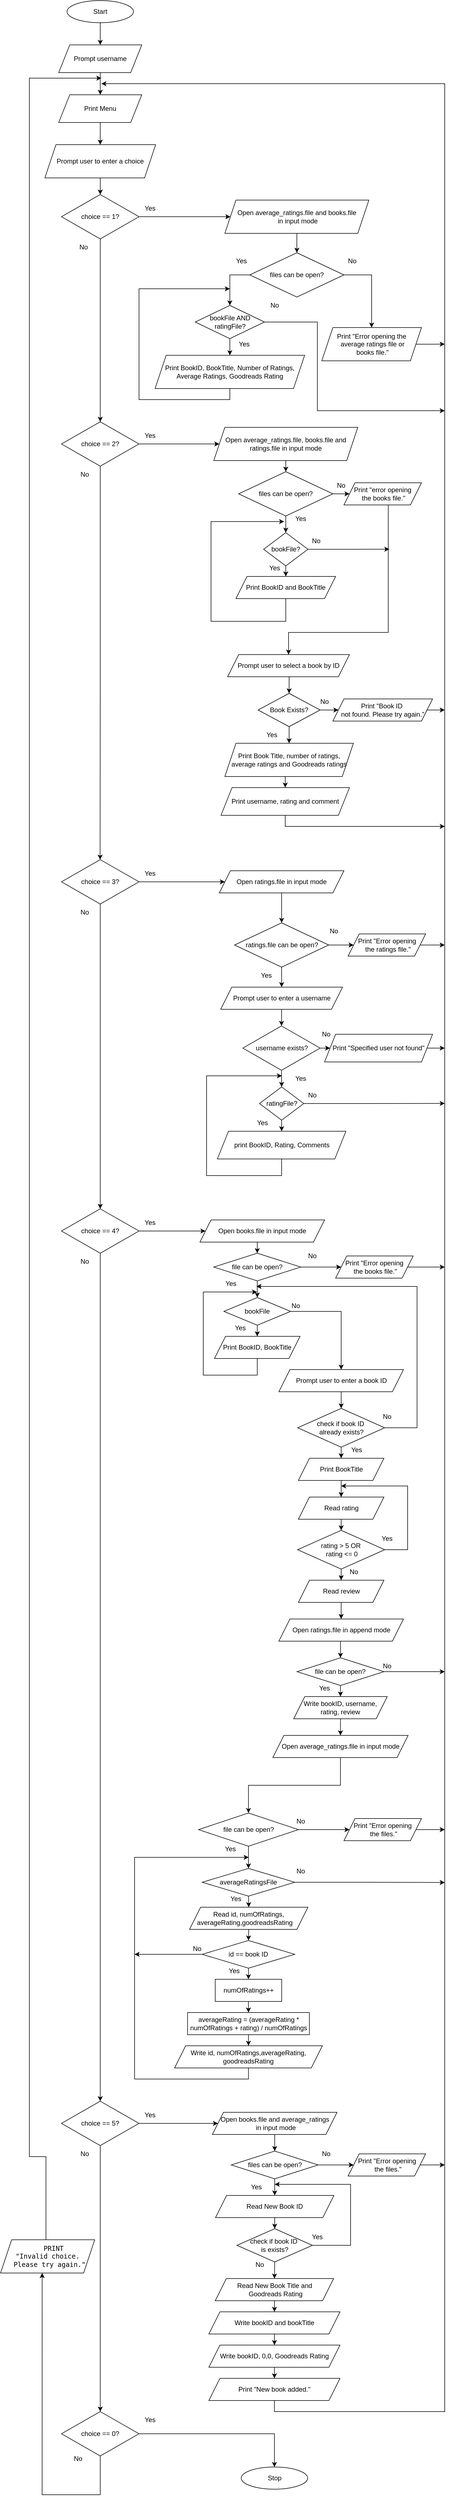<mxfile version="26.0.4">
  <diagram id="C5RBs43oDa-KdzZeNtuy" name="Page-1">
    <mxGraphModel dx="2088" dy="746" grid="1" gridSize="10" guides="1" tooltips="1" connect="1" arrows="1" fold="1" page="1" pageScale="1" pageWidth="827" pageHeight="1169" math="0" shadow="0">
      <root>
        <mxCell id="WIyWlLk6GJQsqaUBKTNV-0" />
        <mxCell id="WIyWlLk6GJQsqaUBKTNV-1" parent="WIyWlLk6GJQsqaUBKTNV-0" />
        <mxCell id="XfXr16tQ5qxQQ4TFYjcf-3" style="edgeStyle=orthogonalEdgeStyle;rounded=0;orthogonalLoop=1;jettySize=auto;html=1;exitX=0.5;exitY=1;exitDx=0;exitDy=0;entryX=0.5;entryY=0;entryDx=0;entryDy=0;" parent="WIyWlLk6GJQsqaUBKTNV-1" source="XfXr16tQ5qxQQ4TFYjcf-0" target="XfXr16tQ5qxQQ4TFYjcf-2" edge="1">
          <mxGeometry relative="1" as="geometry" />
        </mxCell>
        <mxCell id="XfXr16tQ5qxQQ4TFYjcf-0" value="Start" style="ellipse;whiteSpace=wrap;html=1;" parent="WIyWlLk6GJQsqaUBKTNV-1" vertex="1">
          <mxGeometry x="108" y="90" width="120" height="40" as="geometry" />
        </mxCell>
        <mxCell id="XfXr16tQ5qxQQ4TFYjcf-6" style="edgeStyle=orthogonalEdgeStyle;rounded=0;orthogonalLoop=1;jettySize=auto;html=1;exitX=0.5;exitY=1;exitDx=0;exitDy=0;entryX=0.5;entryY=0;entryDx=0;entryDy=0;" parent="WIyWlLk6GJQsqaUBKTNV-1" source="XfXr16tQ5qxQQ4TFYjcf-2" target="XfXr16tQ5qxQQ4TFYjcf-5" edge="1">
          <mxGeometry relative="1" as="geometry" />
        </mxCell>
        <mxCell id="XfXr16tQ5qxQQ4TFYjcf-2" value="Prompt username" style="shape=parallelogram;perimeter=parallelogramPerimeter;whiteSpace=wrap;html=1;fixedSize=1;" parent="WIyWlLk6GJQsqaUBKTNV-1" vertex="1">
          <mxGeometry x="93" y="170" width="150" height="50" as="geometry" />
        </mxCell>
        <mxCell id="XfXr16tQ5qxQQ4TFYjcf-8" style="edgeStyle=orthogonalEdgeStyle;rounded=0;orthogonalLoop=1;jettySize=auto;html=1;exitX=0.5;exitY=1;exitDx=0;exitDy=0;" parent="WIyWlLk6GJQsqaUBKTNV-1" source="XfXr16tQ5qxQQ4TFYjcf-5" target="XfXr16tQ5qxQQ4TFYjcf-7" edge="1">
          <mxGeometry relative="1" as="geometry" />
        </mxCell>
        <mxCell id="XfXr16tQ5qxQQ4TFYjcf-5" value="Print Menu" style="shape=parallelogram;perimeter=parallelogramPerimeter;whiteSpace=wrap;html=1;fixedSize=1;" parent="WIyWlLk6GJQsqaUBKTNV-1" vertex="1">
          <mxGeometry x="93" y="260" width="150" height="50" as="geometry" />
        </mxCell>
        <mxCell id="XfXr16tQ5qxQQ4TFYjcf-10" style="edgeStyle=orthogonalEdgeStyle;rounded=0;orthogonalLoop=1;jettySize=auto;html=1;exitX=0.5;exitY=1;exitDx=0;exitDy=0;entryX=0.5;entryY=0;entryDx=0;entryDy=0;" parent="WIyWlLk6GJQsqaUBKTNV-1" source="XfXr16tQ5qxQQ4TFYjcf-7" target="XfXr16tQ5qxQQ4TFYjcf-9" edge="1">
          <mxGeometry relative="1" as="geometry" />
        </mxCell>
        <mxCell id="XfXr16tQ5qxQQ4TFYjcf-7" value="Prompt user to enter a choice" style="shape=parallelogram;perimeter=parallelogramPerimeter;whiteSpace=wrap;html=1;fixedSize=1;" parent="WIyWlLk6GJQsqaUBKTNV-1" vertex="1">
          <mxGeometry x="68" y="350" width="200" height="60" as="geometry" />
        </mxCell>
        <mxCell id="XfXr16tQ5qxQQ4TFYjcf-13" style="edgeStyle=orthogonalEdgeStyle;rounded=0;orthogonalLoop=1;jettySize=auto;html=1;exitX=1;exitY=0.5;exitDx=0;exitDy=0;" parent="WIyWlLk6GJQsqaUBKTNV-1" source="XfXr16tQ5qxQQ4TFYjcf-9" target="XfXr16tQ5qxQQ4TFYjcf-11" edge="1">
          <mxGeometry relative="1" as="geometry" />
        </mxCell>
        <mxCell id="XfXr16tQ5qxQQ4TFYjcf-31" style="edgeStyle=orthogonalEdgeStyle;rounded=0;orthogonalLoop=1;jettySize=auto;html=1;exitX=0.5;exitY=1;exitDx=0;exitDy=0;entryX=0.5;entryY=0;entryDx=0;entryDy=0;" parent="WIyWlLk6GJQsqaUBKTNV-1" source="XfXr16tQ5qxQQ4TFYjcf-9" target="XfXr16tQ5qxQQ4TFYjcf-32" edge="1">
          <mxGeometry relative="1" as="geometry">
            <mxPoint x="168" y="820" as="targetPoint" />
          </mxGeometry>
        </mxCell>
        <mxCell id="XfXr16tQ5qxQQ4TFYjcf-9" value="choice == 1?" style="rhombus;whiteSpace=wrap;html=1;" parent="WIyWlLk6GJQsqaUBKTNV-1" vertex="1">
          <mxGeometry x="98" y="440" width="140" height="80" as="geometry" />
        </mxCell>
        <mxCell id="XfXr16tQ5qxQQ4TFYjcf-16" style="edgeStyle=orthogonalEdgeStyle;rounded=0;orthogonalLoop=1;jettySize=auto;html=1;exitX=0.5;exitY=1;exitDx=0;exitDy=0;entryX=0.5;entryY=0;entryDx=0;entryDy=0;" parent="WIyWlLk6GJQsqaUBKTNV-1" source="XfXr16tQ5qxQQ4TFYjcf-11" target="XfXr16tQ5qxQQ4TFYjcf-15" edge="1">
          <mxGeometry relative="1" as="geometry" />
        </mxCell>
        <mxCell id="XfXr16tQ5qxQQ4TFYjcf-11" value="&lt;div&gt;Open average_ratings.file and books.file&lt;/div&gt;&lt;div&gt;&amp;nbsp;in input mode&lt;/div&gt;" style="shape=parallelogram;perimeter=parallelogramPerimeter;whiteSpace=wrap;html=1;fixedSize=1;" parent="WIyWlLk6GJQsqaUBKTNV-1" vertex="1">
          <mxGeometry x="393" y="450" width="260" height="60" as="geometry" />
        </mxCell>
        <mxCell id="XfXr16tQ5qxQQ4TFYjcf-23" style="edgeStyle=orthogonalEdgeStyle;rounded=0;orthogonalLoop=1;jettySize=auto;html=1;exitX=1;exitY=0.5;exitDx=0;exitDy=0;entryX=0.5;entryY=0;entryDx=0;entryDy=0;" parent="WIyWlLk6GJQsqaUBKTNV-1" source="XfXr16tQ5qxQQ4TFYjcf-15" target="XfXr16tQ5qxQQ4TFYjcf-22" edge="1">
          <mxGeometry relative="1" as="geometry" />
        </mxCell>
        <mxCell id="XfXr16tQ5qxQQ4TFYjcf-36" style="edgeStyle=orthogonalEdgeStyle;rounded=0;orthogonalLoop=1;jettySize=auto;html=1;exitX=0;exitY=0.5;exitDx=0;exitDy=0;entryX=0.5;entryY=0;entryDx=0;entryDy=0;" parent="WIyWlLk6GJQsqaUBKTNV-1" source="XfXr16tQ5qxQQ4TFYjcf-15" target="XfXr16tQ5qxQQ4TFYjcf-35" edge="1">
          <mxGeometry relative="1" as="geometry" />
        </mxCell>
        <mxCell id="XfXr16tQ5qxQQ4TFYjcf-15" value="files can be open?" style="rhombus;whiteSpace=wrap;html=1;" parent="WIyWlLk6GJQsqaUBKTNV-1" vertex="1">
          <mxGeometry x="438" y="545" width="170" height="80" as="geometry" />
        </mxCell>
        <mxCell id="XfXr16tQ5qxQQ4TFYjcf-41" style="edgeStyle=orthogonalEdgeStyle;rounded=0;orthogonalLoop=1;jettySize=auto;html=1;exitX=0.5;exitY=1;exitDx=0;exitDy=0;" parent="WIyWlLk6GJQsqaUBKTNV-1" source="XfXr16tQ5qxQQ4TFYjcf-19" edge="1">
          <mxGeometry relative="1" as="geometry">
            <mxPoint x="402" y="610" as="targetPoint" />
            <Array as="points">
              <mxPoint x="402" y="810" />
              <mxPoint x="238" y="810" />
              <mxPoint x="238" y="610" />
            </Array>
          </mxGeometry>
        </mxCell>
        <mxCell id="XfXr16tQ5qxQQ4TFYjcf-19" value="Print BookID, BookTitle, Number of Ratings, Average Ratings, Goodreads Rating" style="shape=parallelogram;perimeter=parallelogramPerimeter;whiteSpace=wrap;html=1;fixedSize=1;" parent="WIyWlLk6GJQsqaUBKTNV-1" vertex="1">
          <mxGeometry x="267" y="730" width="270" height="60" as="geometry" />
        </mxCell>
        <mxCell id="XfXr16tQ5qxQQ4TFYjcf-21" value="Yes" style="text;html=1;align=center;verticalAlign=middle;whiteSpace=wrap;rounded=0;" parent="WIyWlLk6GJQsqaUBKTNV-1" vertex="1">
          <mxGeometry x="393" y="545" width="60" height="30" as="geometry" />
        </mxCell>
        <mxCell id="RY2o8DAdaYbEbruQnpAb-160" style="edgeStyle=orthogonalEdgeStyle;rounded=0;orthogonalLoop=1;jettySize=auto;html=1;exitX=1;exitY=0.5;exitDx=0;exitDy=0;" parent="WIyWlLk6GJQsqaUBKTNV-1" source="XfXr16tQ5qxQQ4TFYjcf-22" edge="1">
          <mxGeometry relative="1" as="geometry">
            <mxPoint x="790" y="709.889" as="targetPoint" />
          </mxGeometry>
        </mxCell>
        <mxCell id="XfXr16tQ5qxQQ4TFYjcf-22" value="&lt;div&gt;Print &quot;Error opening the&lt;/div&gt;&lt;div&gt;&amp;nbsp;average ratings file or&lt;/div&gt;&lt;div&gt;&amp;nbsp;books file.&quot;&lt;/div&gt;" style="shape=parallelogram;perimeter=parallelogramPerimeter;whiteSpace=wrap;html=1;fixedSize=1;" parent="WIyWlLk6GJQsqaUBKTNV-1" vertex="1">
          <mxGeometry x="568" y="680" width="180" height="60" as="geometry" />
        </mxCell>
        <mxCell id="XfXr16tQ5qxQQ4TFYjcf-24" value="No" style="text;html=1;align=center;verticalAlign=middle;whiteSpace=wrap;rounded=0;" parent="WIyWlLk6GJQsqaUBKTNV-1" vertex="1">
          <mxGeometry x="593" y="545" width="60" height="30" as="geometry" />
        </mxCell>
        <mxCell id="XfXr16tQ5qxQQ4TFYjcf-45" style="edgeStyle=orthogonalEdgeStyle;rounded=0;orthogonalLoop=1;jettySize=auto;html=1;exitX=1;exitY=0.5;exitDx=0;exitDy=0;entryX=0;entryY=0.5;entryDx=0;entryDy=0;" parent="WIyWlLk6GJQsqaUBKTNV-1" source="XfXr16tQ5qxQQ4TFYjcf-32" target="XfXr16tQ5qxQQ4TFYjcf-43" edge="1">
          <mxGeometry relative="1" as="geometry" />
        </mxCell>
        <mxCell id="XfXr16tQ5qxQQ4TFYjcf-83" style="edgeStyle=orthogonalEdgeStyle;rounded=0;orthogonalLoop=1;jettySize=auto;html=1;exitX=0.5;exitY=1;exitDx=0;exitDy=0;" parent="WIyWlLk6GJQsqaUBKTNV-1" source="XfXr16tQ5qxQQ4TFYjcf-32" edge="1">
          <mxGeometry relative="1" as="geometry">
            <mxPoint x="167.75" y="1640" as="targetPoint" />
          </mxGeometry>
        </mxCell>
        <mxCell id="XfXr16tQ5qxQQ4TFYjcf-32" value="choice == 2?" style="rhombus;whiteSpace=wrap;html=1;" parent="WIyWlLk6GJQsqaUBKTNV-1" vertex="1">
          <mxGeometry x="98" y="850" width="140" height="80" as="geometry" />
        </mxCell>
        <mxCell id="XfXr16tQ5qxQQ4TFYjcf-33" value="Yes" style="text;html=1;align=center;verticalAlign=middle;whiteSpace=wrap;rounded=0;" parent="WIyWlLk6GJQsqaUBKTNV-1" vertex="1">
          <mxGeometry x="228" y="450" width="60" height="30" as="geometry" />
        </mxCell>
        <mxCell id="XfXr16tQ5qxQQ4TFYjcf-34" value="No" style="text;html=1;align=center;verticalAlign=middle;whiteSpace=wrap;rounded=0;" parent="WIyWlLk6GJQsqaUBKTNV-1" vertex="1">
          <mxGeometry x="108" y="520" width="60" height="30" as="geometry" />
        </mxCell>
        <mxCell id="XfXr16tQ5qxQQ4TFYjcf-38" style="edgeStyle=orthogonalEdgeStyle;rounded=0;orthogonalLoop=1;jettySize=auto;html=1;exitX=0.5;exitY=1;exitDx=0;exitDy=0;entryX=0.5;entryY=0;entryDx=0;entryDy=0;" parent="WIyWlLk6GJQsqaUBKTNV-1" source="XfXr16tQ5qxQQ4TFYjcf-35" target="XfXr16tQ5qxQQ4TFYjcf-19" edge="1">
          <mxGeometry relative="1" as="geometry" />
        </mxCell>
        <mxCell id="XfXr16tQ5qxQQ4TFYjcf-92" style="edgeStyle=orthogonalEdgeStyle;rounded=0;orthogonalLoop=1;jettySize=auto;html=1;exitX=1;exitY=0.5;exitDx=0;exitDy=0;" parent="WIyWlLk6GJQsqaUBKTNV-1" source="XfXr16tQ5qxQQ4TFYjcf-35" edge="1">
          <mxGeometry relative="1" as="geometry">
            <mxPoint x="790" y="830" as="targetPoint" />
            <Array as="points">
              <mxPoint x="560" y="670" />
              <mxPoint x="560" y="830" />
            </Array>
          </mxGeometry>
        </mxCell>
        <mxCell id="XfXr16tQ5qxQQ4TFYjcf-35" value="bookFile AND ratingFile?" style="rhombus;whiteSpace=wrap;html=1;" parent="WIyWlLk6GJQsqaUBKTNV-1" vertex="1">
          <mxGeometry x="339.5" y="640" width="125" height="60" as="geometry" />
        </mxCell>
        <mxCell id="XfXr16tQ5qxQQ4TFYjcf-39" value="Yes" style="text;html=1;align=center;verticalAlign=middle;whiteSpace=wrap;rounded=0;" parent="WIyWlLk6GJQsqaUBKTNV-1" vertex="1">
          <mxGeometry x="398" y="695" width="60" height="30" as="geometry" />
        </mxCell>
        <mxCell id="XfXr16tQ5qxQQ4TFYjcf-42" value="No" style="text;html=1;align=center;verticalAlign=middle;whiteSpace=wrap;rounded=0;" parent="WIyWlLk6GJQsqaUBKTNV-1" vertex="1">
          <mxGeometry x="453" y="625" width="60" height="30" as="geometry" />
        </mxCell>
        <mxCell id="XfXr16tQ5qxQQ4TFYjcf-47" style="edgeStyle=orthogonalEdgeStyle;rounded=0;orthogonalLoop=1;jettySize=auto;html=1;exitX=0.5;exitY=1;exitDx=0;exitDy=0;entryX=0.5;entryY=0;entryDx=0;entryDy=0;" parent="WIyWlLk6GJQsqaUBKTNV-1" source="XfXr16tQ5qxQQ4TFYjcf-43" target="XfXr16tQ5qxQQ4TFYjcf-46" edge="1">
          <mxGeometry relative="1" as="geometry" />
        </mxCell>
        <mxCell id="XfXr16tQ5qxQQ4TFYjcf-43" value="&lt;div&gt;Open average_ratings.file, books.file and&lt;/div&gt;&lt;div&gt;ratings.file in input mode&lt;/div&gt;" style="shape=parallelogram;perimeter=parallelogramPerimeter;whiteSpace=wrap;html=1;fixedSize=1;" parent="WIyWlLk6GJQsqaUBKTNV-1" vertex="1">
          <mxGeometry x="373" y="860" width="260" height="60" as="geometry" />
        </mxCell>
        <mxCell id="XfXr16tQ5qxQQ4TFYjcf-50" style="edgeStyle=orthogonalEdgeStyle;rounded=0;orthogonalLoop=1;jettySize=auto;html=1;exitX=0.5;exitY=1;exitDx=0;exitDy=0;entryX=0.5;entryY=0;entryDx=0;entryDy=0;" parent="WIyWlLk6GJQsqaUBKTNV-1" source="XfXr16tQ5qxQQ4TFYjcf-46" target="XfXr16tQ5qxQQ4TFYjcf-49" edge="1">
          <mxGeometry relative="1" as="geometry" />
        </mxCell>
        <mxCell id="XfXr16tQ5qxQQ4TFYjcf-61" style="edgeStyle=orthogonalEdgeStyle;rounded=0;orthogonalLoop=1;jettySize=auto;html=1;exitX=1;exitY=0.5;exitDx=0;exitDy=0;entryX=0;entryY=0.5;entryDx=0;entryDy=0;" parent="WIyWlLk6GJQsqaUBKTNV-1" source="XfXr16tQ5qxQQ4TFYjcf-46" target="XfXr16tQ5qxQQ4TFYjcf-60" edge="1">
          <mxGeometry relative="1" as="geometry" />
        </mxCell>
        <mxCell id="XfXr16tQ5qxQQ4TFYjcf-46" value="files can be open?" style="rhombus;whiteSpace=wrap;html=1;" parent="WIyWlLk6GJQsqaUBKTNV-1" vertex="1">
          <mxGeometry x="418" y="940" width="170" height="80" as="geometry" />
        </mxCell>
        <mxCell id="XfXr16tQ5qxQQ4TFYjcf-71" style="edgeStyle=orthogonalEdgeStyle;rounded=0;orthogonalLoop=1;jettySize=auto;html=1;exitX=0.5;exitY=1;exitDx=0;exitDy=0;entryX=0.5;entryY=0;entryDx=0;entryDy=0;" parent="WIyWlLk6GJQsqaUBKTNV-1" source="XfXr16tQ5qxQQ4TFYjcf-49" target="XfXr16tQ5qxQQ4TFYjcf-51" edge="1">
          <mxGeometry relative="1" as="geometry" />
        </mxCell>
        <mxCell id="RY2o8DAdaYbEbruQnpAb-21" style="edgeStyle=orthogonalEdgeStyle;rounded=0;orthogonalLoop=1;jettySize=auto;html=1;exitX=1;exitY=0.5;exitDx=0;exitDy=0;" parent="WIyWlLk6GJQsqaUBKTNV-1" source="XfXr16tQ5qxQQ4TFYjcf-49" edge="1">
          <mxGeometry relative="1" as="geometry">
            <mxPoint x="690" y="1079.833" as="targetPoint" />
          </mxGeometry>
        </mxCell>
        <mxCell id="XfXr16tQ5qxQQ4TFYjcf-49" value="bookFile?" style="rhombus;whiteSpace=wrap;html=1;" parent="WIyWlLk6GJQsqaUBKTNV-1" vertex="1">
          <mxGeometry x="463" y="1050" width="80" height="60" as="geometry" />
        </mxCell>
        <mxCell id="XfXr16tQ5qxQQ4TFYjcf-53" style="edgeStyle=orthogonalEdgeStyle;rounded=0;orthogonalLoop=1;jettySize=auto;html=1;exitX=0.5;exitY=1;exitDx=0;exitDy=0;" parent="WIyWlLk6GJQsqaUBKTNV-1" source="XfXr16tQ5qxQQ4TFYjcf-51" edge="1">
          <mxGeometry relative="1" as="geometry">
            <mxPoint x="500" y="1030" as="targetPoint" />
            <Array as="points">
              <mxPoint x="503" y="1210" />
              <mxPoint x="368" y="1210" />
              <mxPoint x="368" y="1030" />
            </Array>
          </mxGeometry>
        </mxCell>
        <mxCell id="XfXr16tQ5qxQQ4TFYjcf-51" value="Print BookID and BookTitle" style="shape=parallelogram;perimeter=parallelogramPerimeter;whiteSpace=wrap;html=1;fixedSize=1;" parent="WIyWlLk6GJQsqaUBKTNV-1" vertex="1">
          <mxGeometry x="413" y="1129" width="180" height="40" as="geometry" />
        </mxCell>
        <mxCell id="XfXr16tQ5qxQQ4TFYjcf-55" value="Yes" style="text;html=1;align=center;verticalAlign=middle;whiteSpace=wrap;rounded=0;" parent="WIyWlLk6GJQsqaUBKTNV-1" vertex="1">
          <mxGeometry x="500" y="1010" width="60" height="30" as="geometry" />
        </mxCell>
        <mxCell id="XfXr16tQ5qxQQ4TFYjcf-59" value="No" style="text;html=1;align=center;verticalAlign=middle;whiteSpace=wrap;rounded=0;" parent="WIyWlLk6GJQsqaUBKTNV-1" vertex="1">
          <mxGeometry x="528" y="1050" width="60" height="30" as="geometry" />
        </mxCell>
        <mxCell id="XfXr16tQ5qxQQ4TFYjcf-68" style="edgeStyle=orthogonalEdgeStyle;rounded=0;orthogonalLoop=1;jettySize=auto;html=1;exitX=0.5;exitY=1;exitDx=0;exitDy=0;entryX=0.5;entryY=0;entryDx=0;entryDy=0;" parent="WIyWlLk6GJQsqaUBKTNV-1" source="XfXr16tQ5qxQQ4TFYjcf-60" target="XfXr16tQ5qxQQ4TFYjcf-66" edge="1">
          <mxGeometry relative="1" as="geometry">
            <Array as="points">
              <mxPoint x="688" y="1230" />
              <mxPoint x="508" y="1230" />
            </Array>
          </mxGeometry>
        </mxCell>
        <mxCell id="XfXr16tQ5qxQQ4TFYjcf-60" value="&lt;div&gt;Print &quot;error opening&lt;/div&gt;&lt;div&gt;&amp;nbsp;the books file.&quot;&lt;/div&gt;" style="shape=parallelogram;perimeter=parallelogramPerimeter;whiteSpace=wrap;html=1;fixedSize=1;" parent="WIyWlLk6GJQsqaUBKTNV-1" vertex="1">
          <mxGeometry x="608" y="960" width="140" height="40" as="geometry" />
        </mxCell>
        <mxCell id="XfXr16tQ5qxQQ4TFYjcf-65" value="No" style="text;html=1;align=center;verticalAlign=middle;whiteSpace=wrap;rounded=0;" parent="WIyWlLk6GJQsqaUBKTNV-1" vertex="1">
          <mxGeometry x="573" y="950" width="60" height="30" as="geometry" />
        </mxCell>
        <mxCell id="XfXr16tQ5qxQQ4TFYjcf-74" style="edgeStyle=orthogonalEdgeStyle;rounded=0;orthogonalLoop=1;jettySize=auto;html=1;exitX=0.5;exitY=1;exitDx=0;exitDy=0;entryX=0.5;entryY=0;entryDx=0;entryDy=0;" parent="WIyWlLk6GJQsqaUBKTNV-1" source="XfXr16tQ5qxQQ4TFYjcf-66" target="XfXr16tQ5qxQQ4TFYjcf-73" edge="1">
          <mxGeometry relative="1" as="geometry" />
        </mxCell>
        <mxCell id="XfXr16tQ5qxQQ4TFYjcf-66" value="Prompt user to select a book by ID" style="shape=parallelogram;perimeter=parallelogramPerimeter;whiteSpace=wrap;html=1;fixedSize=1;" parent="WIyWlLk6GJQsqaUBKTNV-1" vertex="1">
          <mxGeometry x="398" y="1270" width="220" height="40" as="geometry" />
        </mxCell>
        <mxCell id="XfXr16tQ5qxQQ4TFYjcf-72" value="Yes" style="text;html=1;align=center;verticalAlign=middle;whiteSpace=wrap;rounded=0;" parent="WIyWlLk6GJQsqaUBKTNV-1" vertex="1">
          <mxGeometry x="452.52" y="1099" width="60" height="30" as="geometry" />
        </mxCell>
        <mxCell id="XfXr16tQ5qxQQ4TFYjcf-88" style="edgeStyle=orthogonalEdgeStyle;rounded=0;orthogonalLoop=1;jettySize=auto;html=1;exitX=0.5;exitY=1;exitDx=0;exitDy=0;entryX=0.5;entryY=0;entryDx=0;entryDy=0;" parent="WIyWlLk6GJQsqaUBKTNV-1" source="XfXr16tQ5qxQQ4TFYjcf-73" target="XfXr16tQ5qxQQ4TFYjcf-78" edge="1">
          <mxGeometry relative="1" as="geometry" />
        </mxCell>
        <mxCell id="XfXr16tQ5qxQQ4TFYjcf-89" style="edgeStyle=orthogonalEdgeStyle;rounded=0;orthogonalLoop=1;jettySize=auto;html=1;exitX=1;exitY=0.5;exitDx=0;exitDy=0;entryX=0;entryY=0.5;entryDx=0;entryDy=0;" parent="WIyWlLk6GJQsqaUBKTNV-1" source="XfXr16tQ5qxQQ4TFYjcf-73" target="XfXr16tQ5qxQQ4TFYjcf-85" edge="1">
          <mxGeometry relative="1" as="geometry" />
        </mxCell>
        <mxCell id="XfXr16tQ5qxQQ4TFYjcf-73" value="Book Exists?" style="rhombus;whiteSpace=wrap;html=1;" parent="WIyWlLk6GJQsqaUBKTNV-1" vertex="1">
          <mxGeometry x="453" y="1340" width="112" height="60" as="geometry" />
        </mxCell>
        <mxCell id="XfXr16tQ5qxQQ4TFYjcf-76" value="No" style="text;html=1;align=center;verticalAlign=middle;whiteSpace=wrap;rounded=0;" parent="WIyWlLk6GJQsqaUBKTNV-1" vertex="1">
          <mxGeometry x="543" y="1340" width="60" height="30" as="geometry" />
        </mxCell>
        <mxCell id="XfXr16tQ5qxQQ4TFYjcf-77" value="Yes" style="text;html=1;align=center;verticalAlign=middle;whiteSpace=wrap;rounded=0;" parent="WIyWlLk6GJQsqaUBKTNV-1" vertex="1">
          <mxGeometry x="448" y="1400" width="60" height="30" as="geometry" />
        </mxCell>
        <mxCell id="XfXr16tQ5qxQQ4TFYjcf-81" style="edgeStyle=orthogonalEdgeStyle;rounded=0;orthogonalLoop=1;jettySize=auto;html=1;exitX=0.5;exitY=1;exitDx=0;exitDy=0;entryX=0.5;entryY=0;entryDx=0;entryDy=0;" parent="WIyWlLk6GJQsqaUBKTNV-1" source="XfXr16tQ5qxQQ4TFYjcf-78" target="XfXr16tQ5qxQQ4TFYjcf-80" edge="1">
          <mxGeometry relative="1" as="geometry" />
        </mxCell>
        <mxCell id="XfXr16tQ5qxQQ4TFYjcf-78" value="Print Book Title, number of ratings, average ratings and Goodreads ratings" style="shape=parallelogram;perimeter=parallelogramPerimeter;whiteSpace=wrap;html=1;fixedSize=1;" parent="WIyWlLk6GJQsqaUBKTNV-1" vertex="1">
          <mxGeometry x="393" y="1430" width="232" height="60" as="geometry" />
        </mxCell>
        <mxCell id="RY2o8DAdaYbEbruQnpAb-143" style="edgeStyle=orthogonalEdgeStyle;rounded=0;orthogonalLoop=1;jettySize=auto;html=1;exitX=0.5;exitY=1;exitDx=0;exitDy=0;" parent="WIyWlLk6GJQsqaUBKTNV-1" source="XfXr16tQ5qxQQ4TFYjcf-80" edge="1">
          <mxGeometry relative="1" as="geometry">
            <mxPoint x="790" y="1580" as="targetPoint" />
            <Array as="points">
              <mxPoint x="502" y="1580" />
            </Array>
          </mxGeometry>
        </mxCell>
        <mxCell id="XfXr16tQ5qxQQ4TFYjcf-80" value="Print username, rating and comment" style="shape=parallelogram;perimeter=parallelogramPerimeter;whiteSpace=wrap;html=1;fixedSize=1;" parent="WIyWlLk6GJQsqaUBKTNV-1" vertex="1">
          <mxGeometry x="386" y="1510" width="232" height="50" as="geometry" />
        </mxCell>
        <mxCell id="RY2o8DAdaYbEbruQnpAb-1" style="edgeStyle=orthogonalEdgeStyle;rounded=0;orthogonalLoop=1;jettySize=auto;html=1;exitX=1;exitY=0.5;exitDx=0;exitDy=0;entryX=0;entryY=0.5;entryDx=0;entryDy=0;" parent="WIyWlLk6GJQsqaUBKTNV-1" source="XfXr16tQ5qxQQ4TFYjcf-84" target="RY2o8DAdaYbEbruQnpAb-0" edge="1">
          <mxGeometry relative="1" as="geometry" />
        </mxCell>
        <mxCell id="RY2o8DAdaYbEbruQnpAb-24" style="edgeStyle=orthogonalEdgeStyle;rounded=0;orthogonalLoop=1;jettySize=auto;html=1;exitX=0.5;exitY=1;exitDx=0;exitDy=0;entryX=0.5;entryY=0;entryDx=0;entryDy=0;" parent="WIyWlLk6GJQsqaUBKTNV-1" source="XfXr16tQ5qxQQ4TFYjcf-84" target="RY2o8DAdaYbEbruQnpAb-23" edge="1">
          <mxGeometry relative="1" as="geometry" />
        </mxCell>
        <mxCell id="XfXr16tQ5qxQQ4TFYjcf-84" value="choice == 3?" style="rhombus;whiteSpace=wrap;html=1;" parent="WIyWlLk6GJQsqaUBKTNV-1" vertex="1">
          <mxGeometry x="98" y="1640" width="140" height="80" as="geometry" />
        </mxCell>
        <mxCell id="XfXr16tQ5qxQQ4TFYjcf-87" style="edgeStyle=orthogonalEdgeStyle;rounded=0;orthogonalLoop=1;jettySize=auto;html=1;exitX=1;exitY=0.5;exitDx=0;exitDy=0;" parent="WIyWlLk6GJQsqaUBKTNV-1" source="XfXr16tQ5qxQQ4TFYjcf-85" edge="1">
          <mxGeometry relative="1" as="geometry">
            <mxPoint x="790" y="1370" as="targetPoint" />
          </mxGeometry>
        </mxCell>
        <mxCell id="XfXr16tQ5qxQQ4TFYjcf-85" value="&lt;div&gt;Print &quot;Book ID&amp;nbsp;&lt;/div&gt;&lt;div&gt;not found. Please try again.&quot;&lt;/div&gt;" style="shape=parallelogram;perimeter=parallelogramPerimeter;whiteSpace=wrap;html=1;fixedSize=1;" parent="WIyWlLk6GJQsqaUBKTNV-1" vertex="1">
          <mxGeometry x="588" y="1350" width="180" height="40" as="geometry" />
        </mxCell>
        <mxCell id="RY2o8DAdaYbEbruQnpAb-3" style="edgeStyle=orthogonalEdgeStyle;rounded=0;orthogonalLoop=1;jettySize=auto;html=1;exitX=0.5;exitY=1;exitDx=0;exitDy=0;entryX=0.5;entryY=0;entryDx=0;entryDy=0;" parent="WIyWlLk6GJQsqaUBKTNV-1" source="RY2o8DAdaYbEbruQnpAb-0" target="RY2o8DAdaYbEbruQnpAb-2" edge="1">
          <mxGeometry relative="1" as="geometry" />
        </mxCell>
        <mxCell id="RY2o8DAdaYbEbruQnpAb-0" value="&lt;div&gt;Open ratings.file in input mode&lt;/div&gt;" style="shape=parallelogram;perimeter=parallelogramPerimeter;whiteSpace=wrap;html=1;fixedSize=1;" parent="WIyWlLk6GJQsqaUBKTNV-1" vertex="1">
          <mxGeometry x="383" y="1660" width="225" height="40" as="geometry" />
        </mxCell>
        <mxCell id="RY2o8DAdaYbEbruQnpAb-5" style="edgeStyle=orthogonalEdgeStyle;rounded=0;orthogonalLoop=1;jettySize=auto;html=1;exitX=1;exitY=0.5;exitDx=0;exitDy=0;entryX=0;entryY=0.5;entryDx=0;entryDy=0;" parent="WIyWlLk6GJQsqaUBKTNV-1" source="RY2o8DAdaYbEbruQnpAb-2" target="RY2o8DAdaYbEbruQnpAb-4" edge="1">
          <mxGeometry relative="1" as="geometry" />
        </mxCell>
        <mxCell id="RY2o8DAdaYbEbruQnpAb-7" style="edgeStyle=orthogonalEdgeStyle;rounded=0;orthogonalLoop=1;jettySize=auto;html=1;exitX=0.5;exitY=1;exitDx=0;exitDy=0;entryX=0.5;entryY=0;entryDx=0;entryDy=0;" parent="WIyWlLk6GJQsqaUBKTNV-1" source="RY2o8DAdaYbEbruQnpAb-2" target="RY2o8DAdaYbEbruQnpAb-6" edge="1">
          <mxGeometry relative="1" as="geometry" />
        </mxCell>
        <mxCell id="RY2o8DAdaYbEbruQnpAb-2" value="ratings.file can be open?" style="rhombus;whiteSpace=wrap;html=1;" parent="WIyWlLk6GJQsqaUBKTNV-1" vertex="1">
          <mxGeometry x="410.5" y="1754" width="170" height="80" as="geometry" />
        </mxCell>
        <mxCell id="RY2o8DAdaYbEbruQnpAb-22" style="edgeStyle=orthogonalEdgeStyle;rounded=0;orthogonalLoop=1;jettySize=auto;html=1;exitX=1;exitY=0.5;exitDx=0;exitDy=0;" parent="WIyWlLk6GJQsqaUBKTNV-1" source="RY2o8DAdaYbEbruQnpAb-4" edge="1">
          <mxGeometry relative="1" as="geometry">
            <mxPoint x="790" y="1794.059" as="targetPoint" />
          </mxGeometry>
        </mxCell>
        <mxCell id="RY2o8DAdaYbEbruQnpAb-4" value="&lt;div&gt;Print &quot;Error opening&lt;/div&gt;&lt;div&gt;&amp;nbsp;the ratings file.&quot;&lt;/div&gt;" style="shape=parallelogram;perimeter=parallelogramPerimeter;whiteSpace=wrap;html=1;fixedSize=1;" parent="WIyWlLk6GJQsqaUBKTNV-1" vertex="1">
          <mxGeometry x="615.5" y="1774" width="140" height="40" as="geometry" />
        </mxCell>
        <mxCell id="RY2o8DAdaYbEbruQnpAb-9" style="edgeStyle=orthogonalEdgeStyle;rounded=0;orthogonalLoop=1;jettySize=auto;html=1;exitX=0.5;exitY=1;exitDx=0;exitDy=0;entryX=0.5;entryY=0;entryDx=0;entryDy=0;" parent="WIyWlLk6GJQsqaUBKTNV-1" source="RY2o8DAdaYbEbruQnpAb-6" target="RY2o8DAdaYbEbruQnpAb-8" edge="1">
          <mxGeometry relative="1" as="geometry" />
        </mxCell>
        <mxCell id="RY2o8DAdaYbEbruQnpAb-6" value="Prompt user to enter a username" style="shape=parallelogram;perimeter=parallelogramPerimeter;whiteSpace=wrap;html=1;fixedSize=1;" parent="WIyWlLk6GJQsqaUBKTNV-1" vertex="1">
          <mxGeometry x="385.5" y="1870" width="220" height="40" as="geometry" />
        </mxCell>
        <mxCell id="RY2o8DAdaYbEbruQnpAb-11" style="edgeStyle=orthogonalEdgeStyle;rounded=0;orthogonalLoop=1;jettySize=auto;html=1;exitX=0.5;exitY=1;exitDx=0;exitDy=0;entryX=0.5;entryY=0;entryDx=0;entryDy=0;" parent="WIyWlLk6GJQsqaUBKTNV-1" source="RY2o8DAdaYbEbruQnpAb-8" target="RY2o8DAdaYbEbruQnpAb-10" edge="1">
          <mxGeometry relative="1" as="geometry" />
        </mxCell>
        <mxCell id="RY2o8DAdaYbEbruQnpAb-18" style="edgeStyle=orthogonalEdgeStyle;rounded=0;orthogonalLoop=1;jettySize=auto;html=1;exitX=1;exitY=0.5;exitDx=0;exitDy=0;entryX=0;entryY=0.5;entryDx=0;entryDy=0;" parent="WIyWlLk6GJQsqaUBKTNV-1" source="RY2o8DAdaYbEbruQnpAb-8" target="RY2o8DAdaYbEbruQnpAb-17" edge="1">
          <mxGeometry relative="1" as="geometry" />
        </mxCell>
        <mxCell id="RY2o8DAdaYbEbruQnpAb-8" value="username exists?" style="rhombus;whiteSpace=wrap;html=1;" parent="WIyWlLk6GJQsqaUBKTNV-1" vertex="1">
          <mxGeometry x="425.5" y="1940" width="139.5" height="80" as="geometry" />
        </mxCell>
        <mxCell id="RY2o8DAdaYbEbruQnpAb-13" style="edgeStyle=orthogonalEdgeStyle;rounded=0;orthogonalLoop=1;jettySize=auto;html=1;exitX=0.5;exitY=1;exitDx=0;exitDy=0;entryX=0.5;entryY=0;entryDx=0;entryDy=0;" parent="WIyWlLk6GJQsqaUBKTNV-1" source="RY2o8DAdaYbEbruQnpAb-10" target="RY2o8DAdaYbEbruQnpAb-12" edge="1">
          <mxGeometry relative="1" as="geometry" />
        </mxCell>
        <mxCell id="RY2o8DAdaYbEbruQnpAb-10" value="ratingFile?" style="rhombus;whiteSpace=wrap;html=1;" parent="WIyWlLk6GJQsqaUBKTNV-1" vertex="1">
          <mxGeometry x="455.5" y="2050" width="80" height="60" as="geometry" />
        </mxCell>
        <mxCell id="RY2o8DAdaYbEbruQnpAb-14" style="edgeStyle=orthogonalEdgeStyle;rounded=0;orthogonalLoop=1;jettySize=auto;html=1;exitX=0.5;exitY=1;exitDx=0;exitDy=0;" parent="WIyWlLk6GJQsqaUBKTNV-1" source="RY2o8DAdaYbEbruQnpAb-12" edge="1">
          <mxGeometry relative="1" as="geometry">
            <mxPoint x="496" y="2030" as="targetPoint" />
            <Array as="points">
              <mxPoint x="496" y="2210" />
              <mxPoint x="360" y="2210" />
              <mxPoint x="360" y="2030" />
            </Array>
          </mxGeometry>
        </mxCell>
        <mxCell id="RY2o8DAdaYbEbruQnpAb-12" value="print BookID, Rating, Comments" style="shape=parallelogram;perimeter=parallelogramPerimeter;whiteSpace=wrap;html=1;fixedSize=1;" parent="WIyWlLk6GJQsqaUBKTNV-1" vertex="1">
          <mxGeometry x="379.5" y="2130" width="232" height="50" as="geometry" />
        </mxCell>
        <mxCell id="RY2o8DAdaYbEbruQnpAb-19" style="edgeStyle=orthogonalEdgeStyle;rounded=0;orthogonalLoop=1;jettySize=auto;html=1;exitX=1;exitY=0.5;exitDx=0;exitDy=0;" parent="WIyWlLk6GJQsqaUBKTNV-1" source="RY2o8DAdaYbEbruQnpAb-17" edge="1">
          <mxGeometry relative="1" as="geometry">
            <mxPoint x="790" y="1979.833" as="targetPoint" />
          </mxGeometry>
        </mxCell>
        <mxCell id="RY2o8DAdaYbEbruQnpAb-17" value="&lt;div&gt;Print &quot;Specified user not found&quot;&lt;/div&gt;" style="shape=parallelogram;perimeter=parallelogramPerimeter;whiteSpace=wrap;html=1;fixedSize=1;" parent="WIyWlLk6GJQsqaUBKTNV-1" vertex="1">
          <mxGeometry x="573" y="1955" width="195" height="50" as="geometry" />
        </mxCell>
        <mxCell id="RY2o8DAdaYbEbruQnpAb-27" style="edgeStyle=orthogonalEdgeStyle;rounded=0;orthogonalLoop=1;jettySize=auto;html=1;exitX=1;exitY=0.5;exitDx=0;exitDy=0;" parent="WIyWlLk6GJQsqaUBKTNV-1" source="RY2o8DAdaYbEbruQnpAb-23" target="RY2o8DAdaYbEbruQnpAb-25" edge="1">
          <mxGeometry relative="1" as="geometry" />
        </mxCell>
        <mxCell id="RY2o8DAdaYbEbruQnpAb-119" style="edgeStyle=orthogonalEdgeStyle;rounded=0;orthogonalLoop=1;jettySize=auto;html=1;exitX=0.5;exitY=1;exitDx=0;exitDy=0;entryX=0.5;entryY=0;entryDx=0;entryDy=0;" parent="WIyWlLk6GJQsqaUBKTNV-1" source="RY2o8DAdaYbEbruQnpAb-23" target="RY2o8DAdaYbEbruQnpAb-120" edge="1">
          <mxGeometry relative="1" as="geometry">
            <mxPoint x="150" y="3880" as="targetPoint" />
          </mxGeometry>
        </mxCell>
        <mxCell id="RY2o8DAdaYbEbruQnpAb-23" value="choice == 4?" style="rhombus;whiteSpace=wrap;html=1;" parent="WIyWlLk6GJQsqaUBKTNV-1" vertex="1">
          <mxGeometry x="98" y="2270" width="140" height="80" as="geometry" />
        </mxCell>
        <mxCell id="RY2o8DAdaYbEbruQnpAb-28" style="edgeStyle=orthogonalEdgeStyle;rounded=0;orthogonalLoop=1;jettySize=auto;html=1;exitX=0.5;exitY=1;exitDx=0;exitDy=0;entryX=0.5;entryY=0;entryDx=0;entryDy=0;" parent="WIyWlLk6GJQsqaUBKTNV-1" source="RY2o8DAdaYbEbruQnpAb-25" target="RY2o8DAdaYbEbruQnpAb-26" edge="1">
          <mxGeometry relative="1" as="geometry" />
        </mxCell>
        <mxCell id="RY2o8DAdaYbEbruQnpAb-25" value="&lt;div&gt;Open books.file in input mode&lt;/div&gt;" style="shape=parallelogram;perimeter=parallelogramPerimeter;whiteSpace=wrap;html=1;fixedSize=1;" parent="WIyWlLk6GJQsqaUBKTNV-1" vertex="1">
          <mxGeometry x="348" y="2290" width="225" height="40" as="geometry" />
        </mxCell>
        <mxCell id="RY2o8DAdaYbEbruQnpAb-34" style="edgeStyle=orthogonalEdgeStyle;rounded=0;orthogonalLoop=1;jettySize=auto;html=1;exitX=0.5;exitY=1;exitDx=0;exitDy=0;entryX=0.5;entryY=0;entryDx=0;entryDy=0;" parent="WIyWlLk6GJQsqaUBKTNV-1" source="RY2o8DAdaYbEbruQnpAb-26" target="RY2o8DAdaYbEbruQnpAb-33" edge="1">
          <mxGeometry relative="1" as="geometry" />
        </mxCell>
        <mxCell id="RY2o8DAdaYbEbruQnpAb-51" style="edgeStyle=orthogonalEdgeStyle;rounded=0;orthogonalLoop=1;jettySize=auto;html=1;exitX=1;exitY=0.5;exitDx=0;exitDy=0;entryX=0;entryY=0.5;entryDx=0;entryDy=0;" parent="WIyWlLk6GJQsqaUBKTNV-1" source="RY2o8DAdaYbEbruQnpAb-26" target="RY2o8DAdaYbEbruQnpAb-50" edge="1">
          <mxGeometry relative="1" as="geometry" />
        </mxCell>
        <mxCell id="RY2o8DAdaYbEbruQnpAb-26" value="file can be open?" style="rhombus;whiteSpace=wrap;html=1;" parent="WIyWlLk6GJQsqaUBKTNV-1" vertex="1">
          <mxGeometry x="373" y="2350" width="157" height="50" as="geometry" />
        </mxCell>
        <mxCell id="RY2o8DAdaYbEbruQnpAb-36" style="edgeStyle=orthogonalEdgeStyle;rounded=0;orthogonalLoop=1;jettySize=auto;html=1;exitX=0.5;exitY=1;exitDx=0;exitDy=0;" parent="WIyWlLk6GJQsqaUBKTNV-1" source="RY2o8DAdaYbEbruQnpAb-29" edge="1">
          <mxGeometry relative="1" as="geometry">
            <mxPoint x="451" y="2420" as="targetPoint" />
            <mxPoint x="451.25" y="2550" as="sourcePoint" />
            <Array as="points">
              <mxPoint x="452" y="2570" />
              <mxPoint x="354" y="2570" />
              <mxPoint x="354" y="2420" />
            </Array>
          </mxGeometry>
        </mxCell>
        <mxCell id="RY2o8DAdaYbEbruQnpAb-29" value="Print BookID, BookTitle" style="shape=parallelogram;perimeter=parallelogramPerimeter;whiteSpace=wrap;html=1;fixedSize=1;" parent="WIyWlLk6GJQsqaUBKTNV-1" vertex="1">
          <mxGeometry x="374.25" y="2500" width="154.5" height="40" as="geometry" />
        </mxCell>
        <mxCell id="RY2o8DAdaYbEbruQnpAb-35" style="edgeStyle=orthogonalEdgeStyle;rounded=0;orthogonalLoop=1;jettySize=auto;html=1;exitX=0.5;exitY=1;exitDx=0;exitDy=0;entryX=0.5;entryY=0;entryDx=0;entryDy=0;" parent="WIyWlLk6GJQsqaUBKTNV-1" source="RY2o8DAdaYbEbruQnpAb-33" target="RY2o8DAdaYbEbruQnpAb-29" edge="1">
          <mxGeometry relative="1" as="geometry" />
        </mxCell>
        <mxCell id="RY2o8DAdaYbEbruQnpAb-37" style="edgeStyle=orthogonalEdgeStyle;rounded=0;orthogonalLoop=1;jettySize=auto;html=1;exitX=1;exitY=0.5;exitDx=0;exitDy=0;entryX=0.5;entryY=0;entryDx=0;entryDy=0;" parent="WIyWlLk6GJQsqaUBKTNV-1" source="RY2o8DAdaYbEbruQnpAb-33" target="RY2o8DAdaYbEbruQnpAb-38" edge="1">
          <mxGeometry relative="1" as="geometry">
            <mxPoint x="610" y="2610.0" as="targetPoint" />
          </mxGeometry>
        </mxCell>
        <mxCell id="RY2o8DAdaYbEbruQnpAb-33" value="bookFile" style="rhombus;whiteSpace=wrap;html=1;" parent="WIyWlLk6GJQsqaUBKTNV-1" vertex="1">
          <mxGeometry x="391.25" y="2430" width="120.5" height="50" as="geometry" />
        </mxCell>
        <mxCell id="RY2o8DAdaYbEbruQnpAb-40" style="edgeStyle=orthogonalEdgeStyle;rounded=0;orthogonalLoop=1;jettySize=auto;html=1;exitX=0.5;exitY=1;exitDx=0;exitDy=0;entryX=0.5;entryY=0;entryDx=0;entryDy=0;" parent="WIyWlLk6GJQsqaUBKTNV-1" source="RY2o8DAdaYbEbruQnpAb-38" target="RY2o8DAdaYbEbruQnpAb-39" edge="1">
          <mxGeometry relative="1" as="geometry" />
        </mxCell>
        <mxCell id="RY2o8DAdaYbEbruQnpAb-38" value="&lt;div&gt;Prompt user to enter a book ID&lt;/div&gt;" style="shape=parallelogram;perimeter=parallelogramPerimeter;whiteSpace=wrap;html=1;fixedSize=1;" parent="WIyWlLk6GJQsqaUBKTNV-1" vertex="1">
          <mxGeometry x="490.5" y="2560" width="225" height="40" as="geometry" />
        </mxCell>
        <mxCell id="RY2o8DAdaYbEbruQnpAb-57" style="edgeStyle=orthogonalEdgeStyle;rounded=0;orthogonalLoop=1;jettySize=auto;html=1;exitX=1;exitY=0.5;exitDx=0;exitDy=0;" parent="WIyWlLk6GJQsqaUBKTNV-1" source="RY2o8DAdaYbEbruQnpAb-39" edge="1">
          <mxGeometry relative="1" as="geometry">
            <mxPoint x="450" y="2410" as="targetPoint" />
            <Array as="points">
              <mxPoint x="740" y="2665" />
              <mxPoint x="740" y="2410" />
              <mxPoint x="450" y="2410" />
            </Array>
          </mxGeometry>
        </mxCell>
        <mxCell id="RY2o8DAdaYbEbruQnpAb-59" style="edgeStyle=orthogonalEdgeStyle;rounded=0;orthogonalLoop=1;jettySize=auto;html=1;exitX=0.5;exitY=1;exitDx=0;exitDy=0;entryX=0.5;entryY=0;entryDx=0;entryDy=0;" parent="WIyWlLk6GJQsqaUBKTNV-1" source="RY2o8DAdaYbEbruQnpAb-39" target="RY2o8DAdaYbEbruQnpAb-58" edge="1">
          <mxGeometry relative="1" as="geometry" />
        </mxCell>
        <mxCell id="RY2o8DAdaYbEbruQnpAb-39" value="&lt;div&gt;check if book ID&amp;nbsp;&lt;/div&gt;&lt;div&gt;already exists?&lt;/div&gt;" style="rhombus;whiteSpace=wrap;html=1;" parent="WIyWlLk6GJQsqaUBKTNV-1" vertex="1">
          <mxGeometry x="524.5" y="2630" width="157" height="70" as="geometry" />
        </mxCell>
        <mxCell id="RY2o8DAdaYbEbruQnpAb-42" value="Yes" style="text;html=1;align=center;verticalAlign=middle;whiteSpace=wrap;rounded=0;" parent="WIyWlLk6GJQsqaUBKTNV-1" vertex="1">
          <mxGeometry x="438" y="1834" width="60" height="30" as="geometry" />
        </mxCell>
        <mxCell id="RY2o8DAdaYbEbruQnpAb-43" value="No" style="text;html=1;align=center;verticalAlign=middle;whiteSpace=wrap;rounded=0;" parent="WIyWlLk6GJQsqaUBKTNV-1" vertex="1">
          <mxGeometry x="560" y="1754" width="60" height="30" as="geometry" />
        </mxCell>
        <mxCell id="RY2o8DAdaYbEbruQnpAb-44" value="No" style="text;html=1;align=center;verticalAlign=middle;whiteSpace=wrap;rounded=0;" parent="WIyWlLk6GJQsqaUBKTNV-1" vertex="1">
          <mxGeometry x="545.5" y="1940" width="60" height="30" as="geometry" />
        </mxCell>
        <mxCell id="RY2o8DAdaYbEbruQnpAb-45" value="Yes" style="text;html=1;align=center;verticalAlign=middle;whiteSpace=wrap;rounded=0;" parent="WIyWlLk6GJQsqaUBKTNV-1" vertex="1">
          <mxGeometry x="500" y="2020" width="60" height="30" as="geometry" />
        </mxCell>
        <mxCell id="RY2o8DAdaYbEbruQnpAb-46" value="Yes" style="text;html=1;align=center;verticalAlign=middle;whiteSpace=wrap;rounded=0;" parent="WIyWlLk6GJQsqaUBKTNV-1" vertex="1">
          <mxGeometry x="430.5" y="2100" width="60" height="30" as="geometry" />
        </mxCell>
        <mxCell id="RY2o8DAdaYbEbruQnpAb-142" style="edgeStyle=orthogonalEdgeStyle;rounded=0;orthogonalLoop=1;jettySize=auto;html=1;exitX=0.25;exitY=1;exitDx=0;exitDy=0;" parent="WIyWlLk6GJQsqaUBKTNV-1" source="RY2o8DAdaYbEbruQnpAb-47" edge="1">
          <mxGeometry relative="1" as="geometry">
            <mxPoint x="790" y="2079.8" as="targetPoint" />
            <Array as="points">
              <mxPoint x="610" y="2080" />
              <mxPoint x="610" y="2080" />
            </Array>
          </mxGeometry>
        </mxCell>
        <mxCell id="RY2o8DAdaYbEbruQnpAb-47" value="No" style="text;html=1;align=center;verticalAlign=middle;whiteSpace=wrap;rounded=0;" parent="WIyWlLk6GJQsqaUBKTNV-1" vertex="1">
          <mxGeometry x="520.5" y="2050" width="60" height="30" as="geometry" />
        </mxCell>
        <mxCell id="RY2o8DAdaYbEbruQnpAb-49" value="No" style="text;html=1;align=center;verticalAlign=middle;whiteSpace=wrap;rounded=0;" parent="WIyWlLk6GJQsqaUBKTNV-1" vertex="1">
          <mxGeometry x="520.5" y="2340" width="60" height="30" as="geometry" />
        </mxCell>
        <mxCell id="RY2o8DAdaYbEbruQnpAb-52" style="edgeStyle=orthogonalEdgeStyle;rounded=0;orthogonalLoop=1;jettySize=auto;html=1;exitX=1;exitY=0.5;exitDx=0;exitDy=0;" parent="WIyWlLk6GJQsqaUBKTNV-1" source="RY2o8DAdaYbEbruQnpAb-50" edge="1">
          <mxGeometry relative="1" as="geometry">
            <mxPoint x="790" y="2375" as="targetPoint" />
          </mxGeometry>
        </mxCell>
        <mxCell id="RY2o8DAdaYbEbruQnpAb-50" value="&lt;div&gt;Print &quot;Error opening&lt;/div&gt;&lt;div&gt;&amp;nbsp;the books file.&quot;&lt;/div&gt;" style="shape=parallelogram;perimeter=parallelogramPerimeter;whiteSpace=wrap;html=1;fixedSize=1;" parent="WIyWlLk6GJQsqaUBKTNV-1" vertex="1">
          <mxGeometry x="593" y="2355" width="140" height="40" as="geometry" />
        </mxCell>
        <mxCell id="RY2o8DAdaYbEbruQnpAb-53" value="Yes" style="text;html=1;align=center;verticalAlign=middle;whiteSpace=wrap;rounded=0;" parent="WIyWlLk6GJQsqaUBKTNV-1" vertex="1">
          <mxGeometry x="374.25" y="2390" width="60" height="30" as="geometry" />
        </mxCell>
        <mxCell id="RY2o8DAdaYbEbruQnpAb-54" value="Yes" style="text;html=1;align=center;verticalAlign=middle;whiteSpace=wrap;rounded=0;" parent="WIyWlLk6GJQsqaUBKTNV-1" vertex="1">
          <mxGeometry x="391.25" y="2470" width="60" height="30" as="geometry" />
        </mxCell>
        <mxCell id="RY2o8DAdaYbEbruQnpAb-55" value="No" style="text;html=1;align=center;verticalAlign=middle;whiteSpace=wrap;rounded=0;" parent="WIyWlLk6GJQsqaUBKTNV-1" vertex="1">
          <mxGeometry x="490.5" y="2430" width="60" height="30" as="geometry" />
        </mxCell>
        <mxCell id="RY2o8DAdaYbEbruQnpAb-56" value="No" style="text;html=1;align=center;verticalAlign=middle;whiteSpace=wrap;rounded=0;" parent="WIyWlLk6GJQsqaUBKTNV-1" vertex="1">
          <mxGeometry x="655.5" y="2630" width="60" height="30" as="geometry" />
        </mxCell>
        <mxCell id="RY2o8DAdaYbEbruQnpAb-61" style="edgeStyle=orthogonalEdgeStyle;rounded=0;orthogonalLoop=1;jettySize=auto;html=1;exitX=0.5;exitY=1;exitDx=0;exitDy=0;entryX=0.5;entryY=0;entryDx=0;entryDy=0;" parent="WIyWlLk6GJQsqaUBKTNV-1" source="RY2o8DAdaYbEbruQnpAb-58" target="RY2o8DAdaYbEbruQnpAb-60" edge="1">
          <mxGeometry relative="1" as="geometry" />
        </mxCell>
        <mxCell id="RY2o8DAdaYbEbruQnpAb-58" value="Print BookTitle" style="shape=parallelogram;perimeter=parallelogramPerimeter;whiteSpace=wrap;html=1;fixedSize=1;" parent="WIyWlLk6GJQsqaUBKTNV-1" vertex="1">
          <mxGeometry x="525.75" y="2720" width="154.5" height="40" as="geometry" />
        </mxCell>
        <mxCell id="RY2o8DAdaYbEbruQnpAb-63" style="edgeStyle=orthogonalEdgeStyle;rounded=0;orthogonalLoop=1;jettySize=auto;html=1;exitX=0.5;exitY=1;exitDx=0;exitDy=0;entryX=0.5;entryY=0;entryDx=0;entryDy=0;" parent="WIyWlLk6GJQsqaUBKTNV-1" source="RY2o8DAdaYbEbruQnpAb-60" target="RY2o8DAdaYbEbruQnpAb-62" edge="1">
          <mxGeometry relative="1" as="geometry" />
        </mxCell>
        <mxCell id="RY2o8DAdaYbEbruQnpAb-60" value="Read rating" style="shape=parallelogram;perimeter=parallelogramPerimeter;whiteSpace=wrap;html=1;fixedSize=1;" parent="WIyWlLk6GJQsqaUBKTNV-1" vertex="1">
          <mxGeometry x="525.75" y="2790" width="154.5" height="40" as="geometry" />
        </mxCell>
        <mxCell id="RY2o8DAdaYbEbruQnpAb-64" style="edgeStyle=orthogonalEdgeStyle;rounded=0;orthogonalLoop=1;jettySize=auto;html=1;exitX=1;exitY=0.5;exitDx=0;exitDy=0;" parent="WIyWlLk6GJQsqaUBKTNV-1" source="RY2o8DAdaYbEbruQnpAb-62" edge="1">
          <mxGeometry relative="1" as="geometry">
            <mxPoint x="603" y="2770" as="targetPoint" />
            <mxPoint x="684.5" y="2875" as="sourcePoint" />
            <Array as="points">
              <mxPoint x="723" y="2885" />
              <mxPoint x="723" y="2770" />
            </Array>
          </mxGeometry>
        </mxCell>
        <mxCell id="RY2o8DAdaYbEbruQnpAb-66" style="edgeStyle=orthogonalEdgeStyle;rounded=0;orthogonalLoop=1;jettySize=auto;html=1;exitX=0.5;exitY=1;exitDx=0;exitDy=0;entryX=0.5;entryY=0;entryDx=0;entryDy=0;" parent="WIyWlLk6GJQsqaUBKTNV-1" source="RY2o8DAdaYbEbruQnpAb-62" target="RY2o8DAdaYbEbruQnpAb-65" edge="1">
          <mxGeometry relative="1" as="geometry" />
        </mxCell>
        <mxCell id="RY2o8DAdaYbEbruQnpAb-62" value="&lt;div&gt;rating &amp;gt; 5 OR&lt;br&gt;&lt;/div&gt;&lt;div&gt;&amp;nbsp;rating &amp;lt;= 0&lt;/div&gt;" style="rhombus;whiteSpace=wrap;html=1;" parent="WIyWlLk6GJQsqaUBKTNV-1" vertex="1">
          <mxGeometry x="524.37" y="2850" width="157.25" height="70" as="geometry" />
        </mxCell>
        <mxCell id="RY2o8DAdaYbEbruQnpAb-70" style="edgeStyle=orthogonalEdgeStyle;rounded=0;orthogonalLoop=1;jettySize=auto;html=1;exitX=0.5;exitY=1;exitDx=0;exitDy=0;entryX=0.5;entryY=0;entryDx=0;entryDy=0;" parent="WIyWlLk6GJQsqaUBKTNV-1" source="RY2o8DAdaYbEbruQnpAb-65" target="RY2o8DAdaYbEbruQnpAb-69" edge="1">
          <mxGeometry relative="1" as="geometry" />
        </mxCell>
        <mxCell id="RY2o8DAdaYbEbruQnpAb-65" value="Read review" style="shape=parallelogram;perimeter=parallelogramPerimeter;whiteSpace=wrap;html=1;fixedSize=1;" parent="WIyWlLk6GJQsqaUBKTNV-1" vertex="1">
          <mxGeometry x="525.75" y="2940" width="154.5" height="40" as="geometry" />
        </mxCell>
        <mxCell id="RY2o8DAdaYbEbruQnpAb-67" value="No" style="text;html=1;align=center;verticalAlign=middle;whiteSpace=wrap;rounded=0;" parent="WIyWlLk6GJQsqaUBKTNV-1" vertex="1">
          <mxGeometry x="595.5" y="2910" width="60" height="30" as="geometry" />
        </mxCell>
        <mxCell id="RY2o8DAdaYbEbruQnpAb-68" value="Yes" style="text;html=1;align=center;verticalAlign=middle;whiteSpace=wrap;rounded=0;" parent="WIyWlLk6GJQsqaUBKTNV-1" vertex="1">
          <mxGeometry x="655.5" y="2850" width="60" height="30" as="geometry" />
        </mxCell>
        <mxCell id="RY2o8DAdaYbEbruQnpAb-73" style="edgeStyle=orthogonalEdgeStyle;rounded=0;orthogonalLoop=1;jettySize=auto;html=1;exitX=0.5;exitY=1;exitDx=0;exitDy=0;entryX=0.5;entryY=0;entryDx=0;entryDy=0;" parent="WIyWlLk6GJQsqaUBKTNV-1" source="RY2o8DAdaYbEbruQnpAb-69" target="RY2o8DAdaYbEbruQnpAb-72" edge="1">
          <mxGeometry relative="1" as="geometry" />
        </mxCell>
        <mxCell id="RY2o8DAdaYbEbruQnpAb-69" value="&lt;div&gt;Open ratings.file in append mode&lt;/div&gt;" style="shape=parallelogram;perimeter=parallelogramPerimeter;whiteSpace=wrap;html=1;fixedSize=1;" parent="WIyWlLk6GJQsqaUBKTNV-1" vertex="1">
          <mxGeometry x="490.5" y="3010" width="225" height="40" as="geometry" />
        </mxCell>
        <mxCell id="RY2o8DAdaYbEbruQnpAb-75" style="edgeStyle=orthogonalEdgeStyle;rounded=0;orthogonalLoop=1;jettySize=auto;html=1;exitX=0.5;exitY=1;exitDx=0;exitDy=0;entryX=0.5;entryY=0;entryDx=0;entryDy=0;" parent="WIyWlLk6GJQsqaUBKTNV-1" source="RY2o8DAdaYbEbruQnpAb-72" target="RY2o8DAdaYbEbruQnpAb-74" edge="1">
          <mxGeometry relative="1" as="geometry" />
        </mxCell>
        <mxCell id="RY2o8DAdaYbEbruQnpAb-77" style="edgeStyle=orthogonalEdgeStyle;rounded=0;orthogonalLoop=1;jettySize=auto;html=1;exitX=1;exitY=0.5;exitDx=0;exitDy=0;" parent="WIyWlLk6GJQsqaUBKTNV-1" source="RY2o8DAdaYbEbruQnpAb-72" edge="1">
          <mxGeometry relative="1" as="geometry">
            <mxPoint x="790" y="3105" as="targetPoint" />
          </mxGeometry>
        </mxCell>
        <mxCell id="RY2o8DAdaYbEbruQnpAb-72" value="file can be open?" style="rhombus;whiteSpace=wrap;html=1;" parent="WIyWlLk6GJQsqaUBKTNV-1" vertex="1">
          <mxGeometry x="523.25" y="3080" width="157" height="50" as="geometry" />
        </mxCell>
        <mxCell id="RY2o8DAdaYbEbruQnpAb-78" style="edgeStyle=orthogonalEdgeStyle;rounded=0;orthogonalLoop=1;jettySize=auto;html=1;exitX=0.5;exitY=1;exitDx=0;exitDy=0;entryX=0.5;entryY=0;entryDx=0;entryDy=0;" parent="WIyWlLk6GJQsqaUBKTNV-1" source="RY2o8DAdaYbEbruQnpAb-74" target="RY2o8DAdaYbEbruQnpAb-80" edge="1">
          <mxGeometry relative="1" as="geometry">
            <mxPoint x="601.4" y="3230" as="targetPoint" />
          </mxGeometry>
        </mxCell>
        <mxCell id="RY2o8DAdaYbEbruQnpAb-74" value="Write bookID, username, rating, review" style="shape=parallelogram;perimeter=parallelogramPerimeter;whiteSpace=wrap;html=1;fixedSize=1;" parent="WIyWlLk6GJQsqaUBKTNV-1" vertex="1">
          <mxGeometry x="517.31" y="3150" width="168.87" height="40" as="geometry" />
        </mxCell>
        <mxCell id="RY2o8DAdaYbEbruQnpAb-76" value="Yes" style="text;html=1;align=center;verticalAlign=middle;whiteSpace=wrap;rounded=0;" parent="WIyWlLk6GJQsqaUBKTNV-1" vertex="1">
          <mxGeometry x="543" y="3120" width="60" height="30" as="geometry" />
        </mxCell>
        <mxCell id="RY2o8DAdaYbEbruQnpAb-79" value="No" style="text;html=1;align=center;verticalAlign=middle;whiteSpace=wrap;rounded=0;" parent="WIyWlLk6GJQsqaUBKTNV-1" vertex="1">
          <mxGeometry x="655.5" y="3080" width="60" height="30" as="geometry" />
        </mxCell>
        <mxCell id="BmdgiLXJMa1SjK14FXw_-1" style="edgeStyle=orthogonalEdgeStyle;rounded=0;orthogonalLoop=1;jettySize=auto;html=1;exitX=0.5;exitY=1;exitDx=0;exitDy=0;entryX=0.5;entryY=0;entryDx=0;entryDy=0;" parent="WIyWlLk6GJQsqaUBKTNV-1" source="RY2o8DAdaYbEbruQnpAb-80" target="RY2o8DAdaYbEbruQnpAb-85" edge="1">
          <mxGeometry relative="1" as="geometry" />
        </mxCell>
        <mxCell id="RY2o8DAdaYbEbruQnpAb-80" value="&lt;div&gt;Open average_ratings.file in input mode&lt;/div&gt;" style="shape=parallelogram;perimeter=parallelogramPerimeter;whiteSpace=wrap;html=1;fixedSize=1;" parent="WIyWlLk6GJQsqaUBKTNV-1" vertex="1">
          <mxGeometry x="479.62" y="3220" width="244.24" height="40" as="geometry" />
        </mxCell>
        <mxCell id="RY2o8DAdaYbEbruQnpAb-88" style="edgeStyle=orthogonalEdgeStyle;rounded=0;orthogonalLoop=1;jettySize=auto;html=1;exitX=1;exitY=0.5;exitDx=0;exitDy=0;entryX=0;entryY=0.5;entryDx=0;entryDy=0;" parent="WIyWlLk6GJQsqaUBKTNV-1" source="RY2o8DAdaYbEbruQnpAb-85" target="RY2o8DAdaYbEbruQnpAb-87" edge="1">
          <mxGeometry relative="1" as="geometry" />
        </mxCell>
        <mxCell id="RY2o8DAdaYbEbruQnpAb-91" style="edgeStyle=orthogonalEdgeStyle;rounded=0;orthogonalLoop=1;jettySize=auto;html=1;exitX=0.5;exitY=1;exitDx=0;exitDy=0;entryX=0.5;entryY=0;entryDx=0;entryDy=0;" parent="WIyWlLk6GJQsqaUBKTNV-1" source="RY2o8DAdaYbEbruQnpAb-85" target="RY2o8DAdaYbEbruQnpAb-90" edge="1">
          <mxGeometry relative="1" as="geometry" />
        </mxCell>
        <mxCell id="RY2o8DAdaYbEbruQnpAb-85" value="file can be open?" style="rhombus;whiteSpace=wrap;html=1;" parent="WIyWlLk6GJQsqaUBKTNV-1" vertex="1">
          <mxGeometry x="345.51" y="3360" width="180.24" height="60" as="geometry" />
        </mxCell>
        <mxCell id="RY2o8DAdaYbEbruQnpAb-89" style="edgeStyle=orthogonalEdgeStyle;rounded=0;orthogonalLoop=1;jettySize=auto;html=1;exitX=1;exitY=0.5;exitDx=0;exitDy=0;" parent="WIyWlLk6GJQsqaUBKTNV-1" source="RY2o8DAdaYbEbruQnpAb-87" edge="1">
          <mxGeometry relative="1" as="geometry">
            <mxPoint x="790" y="3390" as="targetPoint" />
          </mxGeometry>
        </mxCell>
        <mxCell id="RY2o8DAdaYbEbruQnpAb-87" value="&lt;div&gt;Print &quot;Error opening&lt;/div&gt;&lt;div&gt;&amp;nbsp;the files.&quot;&lt;/div&gt;" style="shape=parallelogram;perimeter=parallelogramPerimeter;whiteSpace=wrap;html=1;fixedSize=1;" parent="WIyWlLk6GJQsqaUBKTNV-1" vertex="1">
          <mxGeometry x="608" y="3370" width="140" height="40" as="geometry" />
        </mxCell>
        <mxCell id="RY2o8DAdaYbEbruQnpAb-93" style="edgeStyle=orthogonalEdgeStyle;rounded=0;orthogonalLoop=1;jettySize=auto;html=1;exitX=0.5;exitY=1;exitDx=0;exitDy=0;entryX=0.5;entryY=0;entryDx=0;entryDy=0;" parent="WIyWlLk6GJQsqaUBKTNV-1" source="RY2o8DAdaYbEbruQnpAb-90" target="RY2o8DAdaYbEbruQnpAb-92" edge="1">
          <mxGeometry relative="1" as="geometry" />
        </mxCell>
        <mxCell id="RY2o8DAdaYbEbruQnpAb-141" style="edgeStyle=orthogonalEdgeStyle;rounded=0;orthogonalLoop=1;jettySize=auto;html=1;exitX=1;exitY=0.5;exitDx=0;exitDy=0;" parent="WIyWlLk6GJQsqaUBKTNV-1" source="RY2o8DAdaYbEbruQnpAb-90" edge="1">
          <mxGeometry relative="1" as="geometry">
            <mxPoint x="790" y="3485.4" as="targetPoint" />
          </mxGeometry>
        </mxCell>
        <mxCell id="RY2o8DAdaYbEbruQnpAb-90" value="averageRatingsFile" style="rhombus;whiteSpace=wrap;html=1;" parent="WIyWlLk6GJQsqaUBKTNV-1" vertex="1">
          <mxGeometry x="352.13" y="3460" width="167" height="50" as="geometry" />
        </mxCell>
        <mxCell id="RY2o8DAdaYbEbruQnpAb-95" style="edgeStyle=orthogonalEdgeStyle;rounded=0;orthogonalLoop=1;jettySize=auto;html=1;exitX=0.5;exitY=1;exitDx=0;exitDy=0;entryX=0.5;entryY=0;entryDx=0;entryDy=0;" parent="WIyWlLk6GJQsqaUBKTNV-1" source="RY2o8DAdaYbEbruQnpAb-92" target="RY2o8DAdaYbEbruQnpAb-94" edge="1">
          <mxGeometry relative="1" as="geometry" />
        </mxCell>
        <mxCell id="RY2o8DAdaYbEbruQnpAb-92" value="&lt;div&gt;Read&lt;span style=&quot;white-space: pre;&quot;&gt; id, numOfRatings,&lt;/span&gt;&lt;/div&gt;&lt;div&gt;&lt;span style=&quot;white-space: pre;&quot;&gt;averageRating,goodreadsRating&#x9;&lt;/span&gt;&lt;/div&gt;" style="shape=parallelogram;perimeter=parallelogramPerimeter;whiteSpace=wrap;html=1;fixedSize=1;" parent="WIyWlLk6GJQsqaUBKTNV-1" vertex="1">
          <mxGeometry x="329.23" y="3530" width="213.77" height="40" as="geometry" />
        </mxCell>
        <mxCell id="RY2o8DAdaYbEbruQnpAb-97" style="edgeStyle=orthogonalEdgeStyle;rounded=0;orthogonalLoop=1;jettySize=auto;html=1;exitX=0.5;exitY=1;exitDx=0;exitDy=0;entryX=0.5;entryY=0;entryDx=0;entryDy=0;" parent="WIyWlLk6GJQsqaUBKTNV-1" source="RY2o8DAdaYbEbruQnpAb-94" target="RY2o8DAdaYbEbruQnpAb-96" edge="1">
          <mxGeometry relative="1" as="geometry" />
        </mxCell>
        <mxCell id="RY2o8DAdaYbEbruQnpAb-117" style="edgeStyle=orthogonalEdgeStyle;rounded=0;orthogonalLoop=1;jettySize=auto;html=1;exitX=0;exitY=0.5;exitDx=0;exitDy=0;" parent="WIyWlLk6GJQsqaUBKTNV-1" source="RY2o8DAdaYbEbruQnpAb-94" edge="1">
          <mxGeometry relative="1" as="geometry">
            <mxPoint x="230" y="3615" as="targetPoint" />
          </mxGeometry>
        </mxCell>
        <mxCell id="RY2o8DAdaYbEbruQnpAb-94" value="id == book ID" style="rhombus;whiteSpace=wrap;html=1;" parent="WIyWlLk6GJQsqaUBKTNV-1" vertex="1">
          <mxGeometry x="352.13" y="3590" width="167" height="50" as="geometry" />
        </mxCell>
        <mxCell id="RY2o8DAdaYbEbruQnpAb-100" style="edgeStyle=orthogonalEdgeStyle;rounded=0;orthogonalLoop=1;jettySize=auto;html=1;exitX=0.5;exitY=1;exitDx=0;exitDy=0;entryX=0.5;entryY=0;entryDx=0;entryDy=0;" parent="WIyWlLk6GJQsqaUBKTNV-1" source="RY2o8DAdaYbEbruQnpAb-96" target="RY2o8DAdaYbEbruQnpAb-99" edge="1">
          <mxGeometry relative="1" as="geometry" />
        </mxCell>
        <mxCell id="RY2o8DAdaYbEbruQnpAb-96" value="numOfRatings++" style="rounded=0;whiteSpace=wrap;html=1;" parent="WIyWlLk6GJQsqaUBKTNV-1" vertex="1">
          <mxGeometry x="375.63" y="3660" width="120" height="40" as="geometry" />
        </mxCell>
        <mxCell id="RY2o8DAdaYbEbruQnpAb-104" style="edgeStyle=orthogonalEdgeStyle;rounded=0;orthogonalLoop=1;jettySize=auto;html=1;exitX=0.5;exitY=1;exitDx=0;exitDy=0;entryX=0.5;entryY=0;entryDx=0;entryDy=0;" parent="WIyWlLk6GJQsqaUBKTNV-1" source="RY2o8DAdaYbEbruQnpAb-99" target="RY2o8DAdaYbEbruQnpAb-101" edge="1">
          <mxGeometry relative="1" as="geometry" />
        </mxCell>
        <mxCell id="RY2o8DAdaYbEbruQnpAb-99" value="averageRating = (averageRating * numOfRatings + rating) / numOfRatings" style="rounded=0;whiteSpace=wrap;html=1;" parent="WIyWlLk6GJQsqaUBKTNV-1" vertex="1">
          <mxGeometry x="325.63" y="3720" width="220" height="40" as="geometry" />
        </mxCell>
        <mxCell id="RY2o8DAdaYbEbruQnpAb-110" style="edgeStyle=orthogonalEdgeStyle;rounded=0;orthogonalLoop=1;jettySize=auto;html=1;exitX=0.5;exitY=1;exitDx=0;exitDy=0;" parent="WIyWlLk6GJQsqaUBKTNV-1" source="RY2o8DAdaYbEbruQnpAb-101" edge="1">
          <mxGeometry relative="1" as="geometry">
            <mxPoint x="436" y="3440" as="targetPoint" />
            <Array as="points">
              <mxPoint x="436" y="3840" />
              <mxPoint x="230" y="3840" />
              <mxPoint x="230" y="3440" />
            </Array>
          </mxGeometry>
        </mxCell>
        <mxCell id="RY2o8DAdaYbEbruQnpAb-101" value="Write id, numOfRatings,averageRating, goodreadsRating" style="shape=parallelogram;perimeter=parallelogramPerimeter;whiteSpace=wrap;html=1;fixedSize=1;" parent="WIyWlLk6GJQsqaUBKTNV-1" vertex="1">
          <mxGeometry x="302.23" y="3780" width="266.81" height="40" as="geometry" />
        </mxCell>
        <mxCell id="RY2o8DAdaYbEbruQnpAb-111" value="Yes" style="text;html=1;align=center;verticalAlign=middle;whiteSpace=wrap;rounded=0;" parent="WIyWlLk6GJQsqaUBKTNV-1" vertex="1">
          <mxGeometry x="373" y="3410" width="60" height="30" as="geometry" />
        </mxCell>
        <mxCell id="RY2o8DAdaYbEbruQnpAb-112" value="No" style="text;html=1;align=center;verticalAlign=middle;whiteSpace=wrap;rounded=0;" parent="WIyWlLk6GJQsqaUBKTNV-1" vertex="1">
          <mxGeometry x="500" y="3360" width="60" height="30" as="geometry" />
        </mxCell>
        <mxCell id="RY2o8DAdaYbEbruQnpAb-113" value="Yes" style="text;html=1;align=center;verticalAlign=middle;whiteSpace=wrap;rounded=0;" parent="WIyWlLk6GJQsqaUBKTNV-1" vertex="1">
          <mxGeometry x="383" y="3500" width="60" height="30" as="geometry" />
        </mxCell>
        <mxCell id="RY2o8DAdaYbEbruQnpAb-115" value="No" style="text;html=1;align=center;verticalAlign=middle;whiteSpace=wrap;rounded=0;" parent="WIyWlLk6GJQsqaUBKTNV-1" vertex="1">
          <mxGeometry x="500" y="3450" width="60" height="30" as="geometry" />
        </mxCell>
        <mxCell id="RY2o8DAdaYbEbruQnpAb-116" value="Yes" style="text;html=1;align=center;verticalAlign=middle;whiteSpace=wrap;rounded=0;" parent="WIyWlLk6GJQsqaUBKTNV-1" vertex="1">
          <mxGeometry x="379.5" y="3630" width="60" height="30" as="geometry" />
        </mxCell>
        <mxCell id="RY2o8DAdaYbEbruQnpAb-118" value="No" style="text;html=1;align=center;verticalAlign=middle;whiteSpace=wrap;rounded=0;" parent="WIyWlLk6GJQsqaUBKTNV-1" vertex="1">
          <mxGeometry x="313" y="3590" width="60" height="30" as="geometry" />
        </mxCell>
        <mxCell id="RY2o8DAdaYbEbruQnpAb-122" style="edgeStyle=orthogonalEdgeStyle;rounded=0;orthogonalLoop=1;jettySize=auto;html=1;exitX=1;exitY=0.5;exitDx=0;exitDy=0;entryX=0;entryY=0.5;entryDx=0;entryDy=0;" parent="WIyWlLk6GJQsqaUBKTNV-1" source="RY2o8DAdaYbEbruQnpAb-120" target="RY2o8DAdaYbEbruQnpAb-121" edge="1">
          <mxGeometry relative="1" as="geometry" />
        </mxCell>
        <mxCell id="RY2o8DAdaYbEbruQnpAb-145" style="edgeStyle=orthogonalEdgeStyle;rounded=0;orthogonalLoop=1;jettySize=auto;html=1;exitX=0.5;exitY=1;exitDx=0;exitDy=0;" parent="WIyWlLk6GJQsqaUBKTNV-1" source="RY2o8DAdaYbEbruQnpAb-120" target="RY2o8DAdaYbEbruQnpAb-144" edge="1">
          <mxGeometry relative="1" as="geometry" />
        </mxCell>
        <mxCell id="RY2o8DAdaYbEbruQnpAb-120" value="choice == 5?" style="rhombus;whiteSpace=wrap;html=1;" parent="WIyWlLk6GJQsqaUBKTNV-1" vertex="1">
          <mxGeometry x="98" y="3880" width="140" height="80" as="geometry" />
        </mxCell>
        <mxCell id="RY2o8DAdaYbEbruQnpAb-124" style="edgeStyle=orthogonalEdgeStyle;rounded=0;orthogonalLoop=1;jettySize=auto;html=1;exitX=0.5;exitY=1;exitDx=0;exitDy=0;entryX=0.5;entryY=0;entryDx=0;entryDy=0;" parent="WIyWlLk6GJQsqaUBKTNV-1" source="RY2o8DAdaYbEbruQnpAb-121" target="RY2o8DAdaYbEbruQnpAb-123" edge="1">
          <mxGeometry relative="1" as="geometry" />
        </mxCell>
        <mxCell id="RY2o8DAdaYbEbruQnpAb-121" value="&lt;div&gt;Open books.file and average_ratings&lt;/div&gt;&lt;div&gt;&amp;nbsp;in input mode&lt;/div&gt;" style="shape=parallelogram;perimeter=parallelogramPerimeter;whiteSpace=wrap;html=1;fixedSize=1;" parent="WIyWlLk6GJQsqaUBKTNV-1" vertex="1">
          <mxGeometry x="370.5" y="3900" width="225" height="40" as="geometry" />
        </mxCell>
        <mxCell id="RY2o8DAdaYbEbruQnpAb-126" style="edgeStyle=orthogonalEdgeStyle;rounded=0;orthogonalLoop=1;jettySize=auto;html=1;exitX=0.5;exitY=1;exitDx=0;exitDy=0;entryX=0.5;entryY=0;entryDx=0;entryDy=0;" parent="WIyWlLk6GJQsqaUBKTNV-1" source="RY2o8DAdaYbEbruQnpAb-123" target="RY2o8DAdaYbEbruQnpAb-125" edge="1">
          <mxGeometry relative="1" as="geometry" />
        </mxCell>
        <mxCell id="y-OSHeMmpCL9vvD5Xx-w-2" style="edgeStyle=orthogonalEdgeStyle;rounded=0;orthogonalLoop=1;jettySize=auto;html=1;exitX=1;exitY=0.5;exitDx=0;exitDy=0;entryX=0;entryY=0.5;entryDx=0;entryDy=0;" parent="WIyWlLk6GJQsqaUBKTNV-1" source="RY2o8DAdaYbEbruQnpAb-123" target="y-OSHeMmpCL9vvD5Xx-w-1" edge="1">
          <mxGeometry relative="1" as="geometry" />
        </mxCell>
        <mxCell id="RY2o8DAdaYbEbruQnpAb-123" value="files can be open?" style="rhombus;whiteSpace=wrap;html=1;" parent="WIyWlLk6GJQsqaUBKTNV-1" vertex="1">
          <mxGeometry x="404.5" y="3970" width="157" height="50" as="geometry" />
        </mxCell>
        <mxCell id="RY2o8DAdaYbEbruQnpAb-129" style="edgeStyle=orthogonalEdgeStyle;rounded=0;orthogonalLoop=1;jettySize=auto;html=1;exitX=0.5;exitY=1;exitDx=0;exitDy=0;entryX=0.5;entryY=0;entryDx=0;entryDy=0;" parent="WIyWlLk6GJQsqaUBKTNV-1" source="RY2o8DAdaYbEbruQnpAb-125" target="RY2o8DAdaYbEbruQnpAb-127" edge="1">
          <mxGeometry relative="1" as="geometry" />
        </mxCell>
        <mxCell id="RY2o8DAdaYbEbruQnpAb-125" value="Read New Book ID" style="shape=parallelogram;perimeter=parallelogramPerimeter;whiteSpace=wrap;html=1;fixedSize=1;" parent="WIyWlLk6GJQsqaUBKTNV-1" vertex="1">
          <mxGeometry x="376.12" y="4050" width="213.77" height="40" as="geometry" />
        </mxCell>
        <mxCell id="RY2o8DAdaYbEbruQnpAb-128" style="edgeStyle=orthogonalEdgeStyle;rounded=0;orthogonalLoop=1;jettySize=auto;html=1;exitX=1;exitY=0.5;exitDx=0;exitDy=0;" parent="WIyWlLk6GJQsqaUBKTNV-1" source="RY2o8DAdaYbEbruQnpAb-127" edge="1">
          <mxGeometry relative="1" as="geometry">
            <mxPoint x="483" y="4030" as="targetPoint" />
            <Array as="points">
              <mxPoint x="620" y="4140" />
              <mxPoint x="620" y="4030" />
            </Array>
          </mxGeometry>
        </mxCell>
        <mxCell id="RY2o8DAdaYbEbruQnpAb-133" style="edgeStyle=orthogonalEdgeStyle;rounded=0;orthogonalLoop=1;jettySize=auto;html=1;exitX=0.5;exitY=1;exitDx=0;exitDy=0;entryX=0.5;entryY=0;entryDx=0;entryDy=0;" parent="WIyWlLk6GJQsqaUBKTNV-1" source="RY2o8DAdaYbEbruQnpAb-127" target="RY2o8DAdaYbEbruQnpAb-132" edge="1">
          <mxGeometry relative="1" as="geometry" />
        </mxCell>
        <mxCell id="RY2o8DAdaYbEbruQnpAb-127" value="&lt;div&gt;check if book ID&amp;nbsp;&lt;/div&gt;&lt;div&gt;is exists?&lt;/div&gt;" style="rhombus;whiteSpace=wrap;html=1;" parent="WIyWlLk6GJQsqaUBKTNV-1" vertex="1">
          <mxGeometry x="414.88" y="4110" width="136.24" height="60" as="geometry" />
        </mxCell>
        <mxCell id="RY2o8DAdaYbEbruQnpAb-130" value="Yes" style="text;html=1;align=center;verticalAlign=middle;whiteSpace=wrap;rounded=0;" parent="WIyWlLk6GJQsqaUBKTNV-1" vertex="1">
          <mxGeometry x="530" y="4110" width="60" height="30" as="geometry" />
        </mxCell>
        <mxCell id="RY2o8DAdaYbEbruQnpAb-131" value="No" style="text;html=1;align=center;verticalAlign=middle;whiteSpace=wrap;rounded=0;" parent="WIyWlLk6GJQsqaUBKTNV-1" vertex="1">
          <mxGeometry x="425.5" y="4160" width="60" height="30" as="geometry" />
        </mxCell>
        <mxCell id="RY2o8DAdaYbEbruQnpAb-136" style="edgeStyle=orthogonalEdgeStyle;rounded=0;orthogonalLoop=1;jettySize=auto;html=1;exitX=0.5;exitY=1;exitDx=0;exitDy=0;entryX=0.5;entryY=0;entryDx=0;entryDy=0;" parent="WIyWlLk6GJQsqaUBKTNV-1" source="RY2o8DAdaYbEbruQnpAb-132" target="RY2o8DAdaYbEbruQnpAb-135" edge="1">
          <mxGeometry relative="1" as="geometry" />
        </mxCell>
        <mxCell id="RY2o8DAdaYbEbruQnpAb-132" value="&lt;div&gt;Read New Book Title and&lt;/div&gt;&lt;div&gt;&amp;nbsp;Goodreads Rating&lt;/div&gt;" style="shape=parallelogram;perimeter=parallelogramPerimeter;whiteSpace=wrap;html=1;fixedSize=1;" parent="WIyWlLk6GJQsqaUBKTNV-1" vertex="1">
          <mxGeometry x="375.63" y="4200" width="213.77" height="40" as="geometry" />
        </mxCell>
        <mxCell id="RY2o8DAdaYbEbruQnpAb-139" style="edgeStyle=orthogonalEdgeStyle;rounded=0;orthogonalLoop=1;jettySize=auto;html=1;exitX=0.5;exitY=1;exitDx=0;exitDy=0;entryX=0.5;entryY=0;entryDx=0;entryDy=0;" parent="WIyWlLk6GJQsqaUBKTNV-1" source="RY2o8DAdaYbEbruQnpAb-134" target="RY2o8DAdaYbEbruQnpAb-138" edge="1">
          <mxGeometry relative="1" as="geometry" />
        </mxCell>
        <mxCell id="RY2o8DAdaYbEbruQnpAb-134" value="Write bookID, 0,0, Goodreads Rating" style="shape=parallelogram;perimeter=parallelogramPerimeter;whiteSpace=wrap;html=1;fixedSize=1;" parent="WIyWlLk6GJQsqaUBKTNV-1" vertex="1">
          <mxGeometry x="364.13" y="4320" width="236.77" height="40" as="geometry" />
        </mxCell>
        <mxCell id="RY2o8DAdaYbEbruQnpAb-137" style="edgeStyle=orthogonalEdgeStyle;rounded=0;orthogonalLoop=1;jettySize=auto;html=1;exitX=0.5;exitY=1;exitDx=0;exitDy=0;entryX=0.5;entryY=0;entryDx=0;entryDy=0;" parent="WIyWlLk6GJQsqaUBKTNV-1" source="RY2o8DAdaYbEbruQnpAb-135" target="RY2o8DAdaYbEbruQnpAb-134" edge="1">
          <mxGeometry relative="1" as="geometry" />
        </mxCell>
        <mxCell id="RY2o8DAdaYbEbruQnpAb-135" value="Write bookID and bookTitle" style="shape=parallelogram;perimeter=parallelogramPerimeter;whiteSpace=wrap;html=1;fixedSize=1;" parent="WIyWlLk6GJQsqaUBKTNV-1" vertex="1">
          <mxGeometry x="364.13" y="4260" width="236.77" height="40" as="geometry" />
        </mxCell>
        <mxCell id="RY2o8DAdaYbEbruQnpAb-140" style="edgeStyle=orthogonalEdgeStyle;rounded=0;orthogonalLoop=1;jettySize=auto;html=1;exitX=0.5;exitY=1;exitDx=0;exitDy=0;" parent="WIyWlLk6GJQsqaUBKTNV-1" source="RY2o8DAdaYbEbruQnpAb-138" edge="1">
          <mxGeometry relative="1" as="geometry">
            <mxPoint x="170" y="240" as="targetPoint" />
            <Array as="points">
              <mxPoint x="482" y="4440" />
              <mxPoint x="790" y="4440" />
              <mxPoint x="790" y="240" />
            </Array>
          </mxGeometry>
        </mxCell>
        <mxCell id="RY2o8DAdaYbEbruQnpAb-138" value="Print &quot;New book added.&quot;" style="shape=parallelogram;perimeter=parallelogramPerimeter;whiteSpace=wrap;html=1;fixedSize=1;" parent="WIyWlLk6GJQsqaUBKTNV-1" vertex="1">
          <mxGeometry x="364.13" y="4380" width="236.77" height="40" as="geometry" />
        </mxCell>
        <mxCell id="RY2o8DAdaYbEbruQnpAb-148" style="edgeStyle=orthogonalEdgeStyle;rounded=0;orthogonalLoop=1;jettySize=auto;html=1;exitX=1;exitY=0.5;exitDx=0;exitDy=0;entryX=0.5;entryY=0;entryDx=0;entryDy=0;" parent="WIyWlLk6GJQsqaUBKTNV-1" source="RY2o8DAdaYbEbruQnpAb-144" target="RY2o8DAdaYbEbruQnpAb-146" edge="1">
          <mxGeometry relative="1" as="geometry">
            <mxPoint x="470" y="4570" as="targetPoint" />
          </mxGeometry>
        </mxCell>
        <mxCell id="RY2o8DAdaYbEbruQnpAb-144" value="choice == 0?" style="rhombus;whiteSpace=wrap;html=1;" parent="WIyWlLk6GJQsqaUBKTNV-1" vertex="1">
          <mxGeometry x="98" y="4440" width="140" height="80" as="geometry" />
        </mxCell>
        <mxCell id="RY2o8DAdaYbEbruQnpAb-146" value="Stop" style="ellipse;whiteSpace=wrap;html=1;" parent="WIyWlLk6GJQsqaUBKTNV-1" vertex="1">
          <mxGeometry x="422.52" y="4540" width="120" height="40" as="geometry" />
        </mxCell>
        <mxCell id="RY2o8DAdaYbEbruQnpAb-150" value="No" style="text;html=1;align=center;verticalAlign=middle;whiteSpace=wrap;rounded=0;" parent="WIyWlLk6GJQsqaUBKTNV-1" vertex="1">
          <mxGeometry x="110" y="3960" width="60" height="30" as="geometry" />
        </mxCell>
        <mxCell id="RY2o8DAdaYbEbruQnpAb-151" value="Yes" style="text;html=1;align=center;verticalAlign=middle;whiteSpace=wrap;rounded=0;" parent="WIyWlLk6GJQsqaUBKTNV-1" vertex="1">
          <mxGeometry x="228" y="3890" width="60" height="30" as="geometry" />
        </mxCell>
        <mxCell id="RY2o8DAdaYbEbruQnpAb-152" value="Yes" style="text;html=1;align=center;verticalAlign=middle;whiteSpace=wrap;rounded=0;" parent="WIyWlLk6GJQsqaUBKTNV-1" vertex="1">
          <mxGeometry x="228" y="4440" width="60" height="30" as="geometry" />
        </mxCell>
        <mxCell id="RY2o8DAdaYbEbruQnpAb-153" value="No" style="text;html=1;align=center;verticalAlign=middle;whiteSpace=wrap;rounded=0;" parent="WIyWlLk6GJQsqaUBKTNV-1" vertex="1">
          <mxGeometry x="98" y="4510" width="60" height="30" as="geometry" />
        </mxCell>
        <mxCell id="RY2o8DAdaYbEbruQnpAb-154" value="Yes" style="text;html=1;align=center;verticalAlign=middle;whiteSpace=wrap;rounded=0;" parent="WIyWlLk6GJQsqaUBKTNV-1" vertex="1">
          <mxGeometry x="228" y="2280" width="60" height="30" as="geometry" />
        </mxCell>
        <mxCell id="RY2o8DAdaYbEbruQnpAb-155" value="No" style="text;html=1;align=center;verticalAlign=middle;whiteSpace=wrap;rounded=0;" parent="WIyWlLk6GJQsqaUBKTNV-1" vertex="1">
          <mxGeometry x="110" y="2350" width="60" height="30" as="geometry" />
        </mxCell>
        <mxCell id="RY2o8DAdaYbEbruQnpAb-156" value="No" style="text;html=1;align=center;verticalAlign=middle;whiteSpace=wrap;rounded=0;" parent="WIyWlLk6GJQsqaUBKTNV-1" vertex="1">
          <mxGeometry x="110" y="1720" width="60" height="30" as="geometry" />
        </mxCell>
        <mxCell id="RY2o8DAdaYbEbruQnpAb-157" value="Yes" style="text;html=1;align=center;verticalAlign=middle;whiteSpace=wrap;rounded=0;" parent="WIyWlLk6GJQsqaUBKTNV-1" vertex="1">
          <mxGeometry x="228" y="1650" width="60" height="30" as="geometry" />
        </mxCell>
        <mxCell id="RY2o8DAdaYbEbruQnpAb-158" value="Yes" style="text;html=1;align=center;verticalAlign=middle;whiteSpace=wrap;rounded=0;" parent="WIyWlLk6GJQsqaUBKTNV-1" vertex="1">
          <mxGeometry x="228" y="860" width="60" height="30" as="geometry" />
        </mxCell>
        <mxCell id="RY2o8DAdaYbEbruQnpAb-159" value="No" style="text;html=1;align=center;verticalAlign=middle;whiteSpace=wrap;rounded=0;" parent="WIyWlLk6GJQsqaUBKTNV-1" vertex="1">
          <mxGeometry x="110" y="930" width="60" height="30" as="geometry" />
        </mxCell>
        <mxCell id="y-OSHeMmpCL9vvD5Xx-w-0" value="Yes" style="text;html=1;align=center;verticalAlign=middle;whiteSpace=wrap;rounded=0;" parent="WIyWlLk6GJQsqaUBKTNV-1" vertex="1">
          <mxGeometry x="419.62" y="4020" width="60" height="30" as="geometry" />
        </mxCell>
        <mxCell id="XOfGYTqAolXybvq4cOtr-0" style="edgeStyle=orthogonalEdgeStyle;rounded=0;orthogonalLoop=1;jettySize=auto;html=1;exitX=1;exitY=0.5;exitDx=0;exitDy=0;" edge="1" parent="WIyWlLk6GJQsqaUBKTNV-1" source="y-OSHeMmpCL9vvD5Xx-w-1">
          <mxGeometry relative="1" as="geometry">
            <mxPoint x="790" y="3995" as="targetPoint" />
          </mxGeometry>
        </mxCell>
        <mxCell id="y-OSHeMmpCL9vvD5Xx-w-1" value="&lt;div&gt;Print &quot;Error opening&lt;/div&gt;&lt;div&gt;&amp;nbsp;the files.&quot;&lt;/div&gt;" style="shape=parallelogram;perimeter=parallelogramPerimeter;whiteSpace=wrap;html=1;fixedSize=1;" parent="WIyWlLk6GJQsqaUBKTNV-1" vertex="1">
          <mxGeometry x="615.5" y="3975" width="140" height="40" as="geometry" />
        </mxCell>
        <mxCell id="y-OSHeMmpCL9vvD5Xx-w-4" value="No" style="text;html=1;align=center;verticalAlign=middle;whiteSpace=wrap;rounded=0;" parent="WIyWlLk6GJQsqaUBKTNV-1" vertex="1">
          <mxGeometry x="545.5" y="3960" width="60" height="30" as="geometry" />
        </mxCell>
        <mxCell id="jzQqf-plWJxWWQoFFp3q-3" style="edgeStyle=orthogonalEdgeStyle;rounded=0;orthogonalLoop=1;jettySize=auto;html=1;exitX=0.5;exitY=0;exitDx=0;exitDy=0;" parent="WIyWlLk6GJQsqaUBKTNV-1" source="jzQqf-plWJxWWQoFFp3q-0" edge="1">
          <mxGeometry relative="1" as="geometry">
            <mxPoint x="170" y="230" as="targetPoint" />
            <Array as="points">
              <mxPoint x="70" y="4130" />
              <mxPoint x="70" y="3980" />
              <mxPoint x="40" y="3980" />
              <mxPoint x="40" y="230" />
            </Array>
          </mxGeometry>
        </mxCell>
        <mxCell id="jzQqf-plWJxWWQoFFp3q-0" value="&lt;span&gt;&lt;pre&gt;&lt;code&gt;    PRINT &lt;br&gt;&quot;Invalid choice.&lt;br&gt; Please try again.&quot;&lt;/code&gt;&lt;/pre&gt;&lt;/span&gt;" style="shape=parallelogram;perimeter=parallelogramPerimeter;whiteSpace=wrap;html=1;fixedSize=1;" parent="WIyWlLk6GJQsqaUBKTNV-1" vertex="1">
          <mxGeometry x="-12" y="4130" width="170" height="60" as="geometry" />
        </mxCell>
        <mxCell id="jzQqf-plWJxWWQoFFp3q-2" style="edgeStyle=orthogonalEdgeStyle;rounded=0;orthogonalLoop=1;jettySize=auto;html=1;exitX=0.5;exitY=1;exitDx=0;exitDy=0;entryX=0.442;entryY=1;entryDx=0;entryDy=0;entryPerimeter=0;" parent="WIyWlLk6GJQsqaUBKTNV-1" source="RY2o8DAdaYbEbruQnpAb-144" target="jzQqf-plWJxWWQoFFp3q-0" edge="1">
          <mxGeometry relative="1" as="geometry">
            <Array as="points">
              <mxPoint x="168" y="4590" />
              <mxPoint x="63" y="4590" />
            </Array>
          </mxGeometry>
        </mxCell>
        <mxCell id="BmdgiLXJMa1SjK14FXw_-0" value="Yes" style="text;html=1;align=center;verticalAlign=middle;whiteSpace=wrap;rounded=0;" parent="WIyWlLk6GJQsqaUBKTNV-1" vertex="1">
          <mxGeometry x="600.9" y="2690" width="60" height="30" as="geometry" />
        </mxCell>
      </root>
    </mxGraphModel>
  </diagram>
</mxfile>
